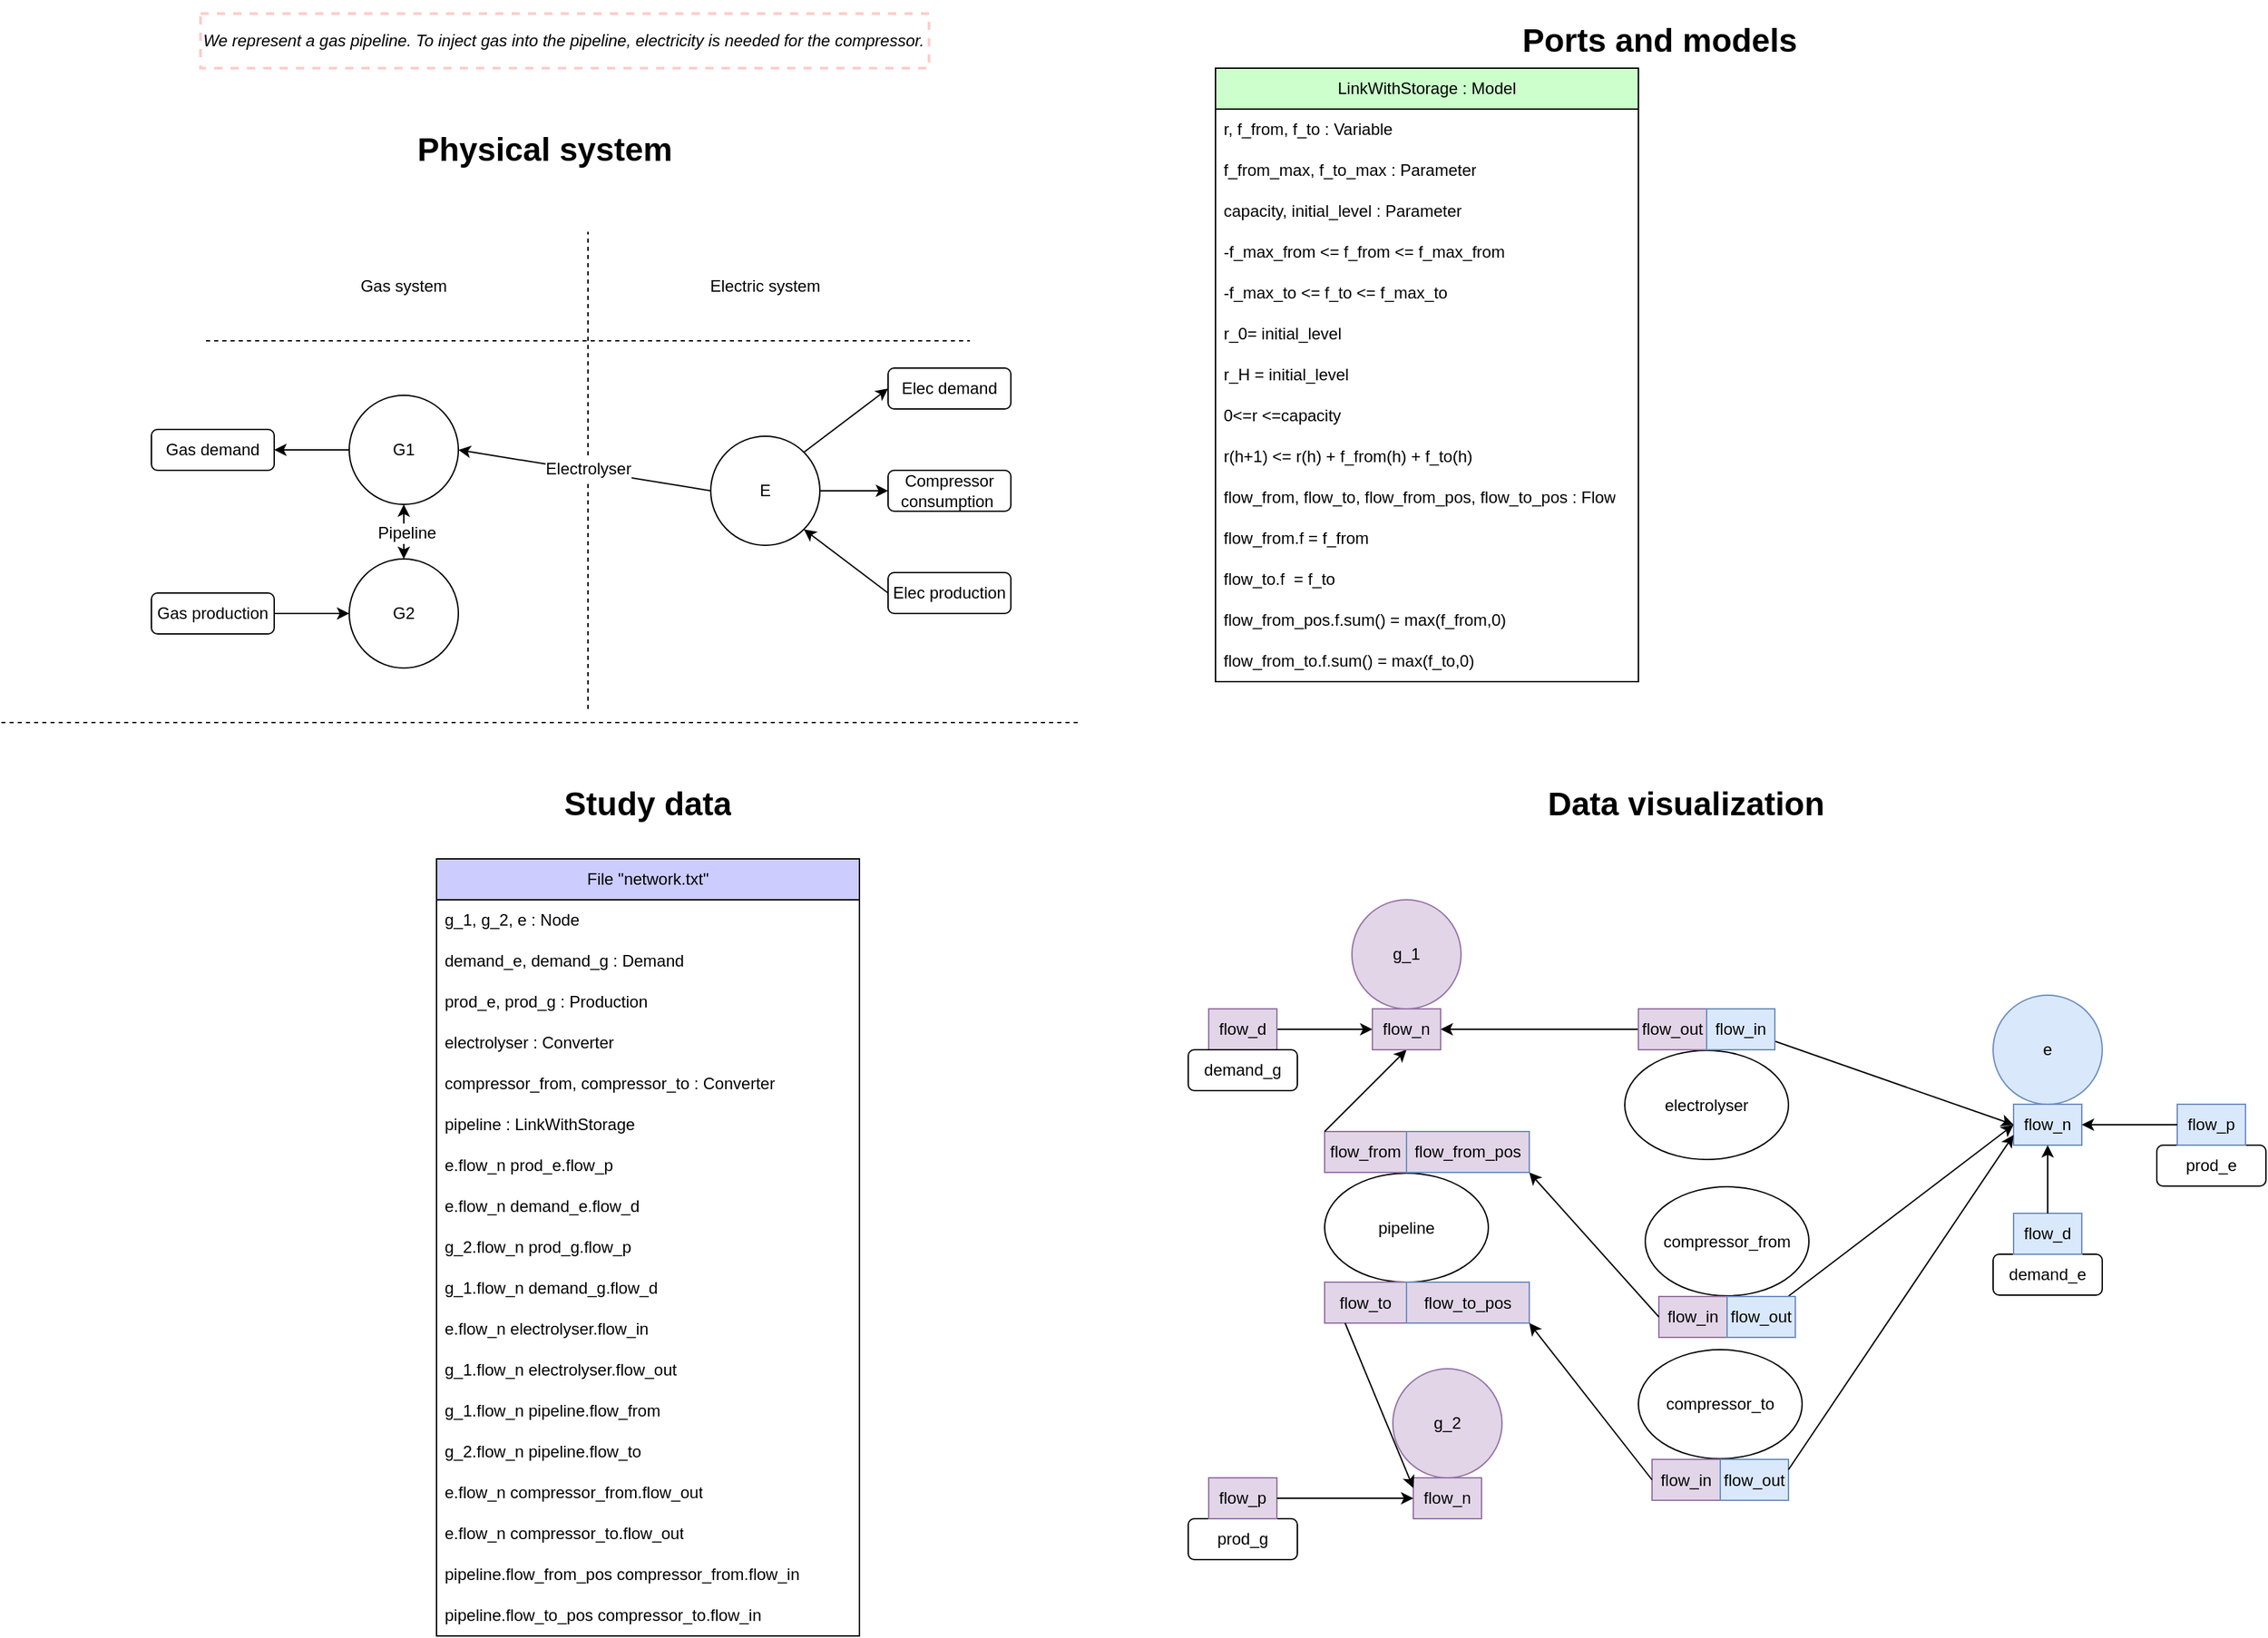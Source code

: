 <mxfile>
    <diagram id="C5RBs43oDa-KdzZeNtuy" name="two_models">
        <mxGraphModel dx="833" dy="1803" grid="1" gridSize="10" guides="1" tooltips="1" connect="1" arrows="1" fold="1" page="1" pageScale="1" pageWidth="827" pageHeight="1169" math="0" shadow="0">
            <root>
                <mxCell id="WIyWlLk6GJQsqaUBKTNV-0"/>
                <mxCell id="WIyWlLk6GJQsqaUBKTNV-1" parent="WIyWlLk6GJQsqaUBKTNV-0"/>
                <mxCell id="hW5n2ouBTmK9XzmkuQqM-54" value="" style="endArrow=none;dashed=1;html=1;rounded=0;" parent="WIyWlLk6GJQsqaUBKTNV-1" edge="1">
                    <mxGeometry width="50" height="50" relative="1" as="geometry">
                        <mxPoint x="440" y="-10" as="sourcePoint"/>
                        <mxPoint x="440" y="-360" as="targetPoint"/>
                    </mxGeometry>
                </mxCell>
                <mxCell id="hW5n2ouBTmK9XzmkuQqM-55" value="" style="endArrow=none;dashed=1;html=1;rounded=0;" parent="WIyWlLk6GJQsqaUBKTNV-1" edge="1">
                    <mxGeometry width="50" height="50" relative="1" as="geometry">
                        <mxPoint x="160" y="-280" as="sourcePoint"/>
                        <mxPoint x="720" y="-280" as="targetPoint"/>
                    </mxGeometry>
                </mxCell>
                <mxCell id="hW5n2ouBTmK9XzmkuQqM-56" value="Gas system" style="text;html=1;strokeColor=none;fillColor=none;align=center;verticalAlign=middle;whiteSpace=wrap;rounded=0;" parent="WIyWlLk6GJQsqaUBKTNV-1" vertex="1">
                    <mxGeometry x="250" y="-340" width="110" height="40" as="geometry"/>
                </mxCell>
                <mxCell id="hW5n2ouBTmK9XzmkuQqM-57" value="Electric system" style="text;html=1;strokeColor=none;fillColor=none;align=center;verticalAlign=middle;whiteSpace=wrap;rounded=0;" parent="WIyWlLk6GJQsqaUBKTNV-1" vertex="1">
                    <mxGeometry x="515" y="-340" width="110" height="40" as="geometry"/>
                </mxCell>
                <mxCell id="hW5n2ouBTmK9XzmkuQqM-58" value="G1" style="ellipse;whiteSpace=wrap;html=1;aspect=fixed;" parent="WIyWlLk6GJQsqaUBKTNV-1" vertex="1">
                    <mxGeometry x="265" y="-240" width="80" height="80" as="geometry"/>
                </mxCell>
                <mxCell id="hW5n2ouBTmK9XzmkuQqM-59" value="E" style="ellipse;whiteSpace=wrap;html=1;aspect=fixed;" parent="WIyWlLk6GJQsqaUBKTNV-1" vertex="1">
                    <mxGeometry x="530" y="-210" width="80" height="80" as="geometry"/>
                </mxCell>
                <mxCell id="hW5n2ouBTmK9XzmkuQqM-60" value="" style="endArrow=classic;html=1;rounded=0;entryX=0;entryY=0.5;entryDx=0;entryDy=0;exitX=1;exitY=0.5;exitDx=0;exitDy=0;" parent="WIyWlLk6GJQsqaUBKTNV-1" source="hW5n2ouBTmK9XzmkuQqM-64" target="171" edge="1">
                    <mxGeometry width="50" height="50" relative="1" as="geometry">
                        <mxPoint x="230" y="-90" as="sourcePoint"/>
                        <mxPoint x="440" y="-90" as="targetPoint"/>
                    </mxGeometry>
                </mxCell>
                <mxCell id="hW5n2ouBTmK9XzmkuQqM-61" value="" style="endArrow=classic;html=1;rounded=0;exitX=0;exitY=0.5;exitDx=0;exitDy=0;entryX=1;entryY=0.5;entryDx=0;entryDy=0;" parent="WIyWlLk6GJQsqaUBKTNV-1" source="hW5n2ouBTmK9XzmkuQqM-58" target="hW5n2ouBTmK9XzmkuQqM-67" edge="1">
                    <mxGeometry width="50" height="50" relative="1" as="geometry">
                        <mxPoint x="240" y="-80" as="sourcePoint"/>
                        <mxPoint x="210" y="-230" as="targetPoint"/>
                    </mxGeometry>
                </mxCell>
                <mxCell id="hW5n2ouBTmK9XzmkuQqM-62" value="" style="endArrow=classic;html=1;rounded=0;exitX=1;exitY=0;exitDx=0;exitDy=0;entryX=0;entryY=0.5;entryDx=0;entryDy=0;" parent="WIyWlLk6GJQsqaUBKTNV-1" source="hW5n2ouBTmK9XzmkuQqM-59" target="hW5n2ouBTmK9XzmkuQqM-66" edge="1">
                    <mxGeometry width="50" height="50" relative="1" as="geometry">
                        <mxPoint x="707" y="-228" as="sourcePoint"/>
                        <mxPoint x="650" y="-240" as="targetPoint"/>
                    </mxGeometry>
                </mxCell>
                <mxCell id="hW5n2ouBTmK9XzmkuQqM-63" value="" style="endArrow=classic;html=1;rounded=0;entryX=1;entryY=1;entryDx=0;entryDy=0;exitX=0;exitY=0.5;exitDx=0;exitDy=0;" parent="WIyWlLk6GJQsqaUBKTNV-1" source="hW5n2ouBTmK9XzmkuQqM-65" target="hW5n2ouBTmK9XzmkuQqM-59" edge="1">
                    <mxGeometry width="50" height="50" relative="1" as="geometry">
                        <mxPoint x="650" y="-90" as="sourcePoint"/>
                        <mxPoint x="600" y="-110" as="targetPoint"/>
                    </mxGeometry>
                </mxCell>
                <mxCell id="hW5n2ouBTmK9XzmkuQqM-64" value="Gas production" style="rounded=1;whiteSpace=wrap;html=1;" parent="WIyWlLk6GJQsqaUBKTNV-1" vertex="1">
                    <mxGeometry x="120" y="-95" width="90" height="30" as="geometry"/>
                </mxCell>
                <mxCell id="hW5n2ouBTmK9XzmkuQqM-65" value="Elec production" style="rounded=1;whiteSpace=wrap;html=1;" parent="WIyWlLk6GJQsqaUBKTNV-1" vertex="1">
                    <mxGeometry x="660" y="-110" width="90" height="30" as="geometry"/>
                </mxCell>
                <mxCell id="hW5n2ouBTmK9XzmkuQqM-66" value="Elec demand" style="rounded=1;whiteSpace=wrap;html=1;" parent="WIyWlLk6GJQsqaUBKTNV-1" vertex="1">
                    <mxGeometry x="660" y="-260" width="90" height="30" as="geometry"/>
                </mxCell>
                <mxCell id="hW5n2ouBTmK9XzmkuQqM-67" value="Gas demand" style="rounded=1;whiteSpace=wrap;html=1;" parent="WIyWlLk6GJQsqaUBKTNV-1" vertex="1">
                    <mxGeometry x="120" y="-215" width="90" height="30" as="geometry"/>
                </mxCell>
                <mxCell id="hW5n2ouBTmK9XzmkuQqM-78" value="" style="endArrow=none;dashed=1;html=1;rounded=0;" parent="WIyWlLk6GJQsqaUBKTNV-1" edge="1">
                    <mxGeometry width="50" height="50" relative="1" as="geometry">
                        <mxPoint x="10" as="sourcePoint"/>
                        <mxPoint x="800" as="targetPoint"/>
                    </mxGeometry>
                </mxCell>
                <mxCell id="hW5n2ouBTmK9XzmkuQqM-81" value="&lt;h1&gt;Physical system&lt;br&gt;&lt;/h1&gt;" style="text;html=1;strokeColor=none;fillColor=none;spacing=5;spacingTop=-20;whiteSpace=wrap;overflow=hidden;rounded=0;" parent="WIyWlLk6GJQsqaUBKTNV-1" vertex="1">
                    <mxGeometry x="310" y="-440" width="250" height="40" as="geometry"/>
                </mxCell>
                <mxCell id="0" value="" style="group" parent="WIyWlLk6GJQsqaUBKTNV-1" vertex="1" connectable="0">
                    <mxGeometry x="890" y="-520" width="690" height="460" as="geometry"/>
                </mxCell>
                <mxCell id="hW5n2ouBTmK9XzmkuQqM-79" value="&lt;h1&gt;Ports and models&lt;br&gt;&lt;/h1&gt;" style="text;html=1;strokeColor=none;fillColor=none;spacing=5;spacingTop=-20;whiteSpace=wrap;overflow=hidden;rounded=0;" parent="0" vertex="1">
                    <mxGeometry x="230" width="250" height="40" as="geometry"/>
                </mxCell>
                <mxCell id="175" value="LinkWithStorage : Model" style="swimlane;fontStyle=0;childLayout=stackLayout;horizontal=1;startSize=30;horizontalStack=0;resizeParent=1;resizeParentMax=0;resizeLast=0;collapsible=1;marginBottom=0;whiteSpace=wrap;html=1;fillColor=#CCFFCC;fontColor=#000000;" vertex="1" parent="0">
                    <mxGeometry x="10" y="40" width="310" height="450" as="geometry"/>
                </mxCell>
                <mxCell id="176" value="r, f_from, f_to : Variable" style="text;strokeColor=none;fillColor=none;align=left;verticalAlign=middle;spacingLeft=4;spacingRight=4;overflow=hidden;points=[[0,0.5],[1,0.5]];portConstraint=eastwest;rotatable=0;whiteSpace=wrap;html=1;" vertex="1" parent="175">
                    <mxGeometry y="30" width="310" height="30" as="geometry"/>
                </mxCell>
                <mxCell id="177" value="f_from_max, f_to_max : Parameter" style="text;strokeColor=none;fillColor=none;align=left;verticalAlign=middle;spacingLeft=4;spacingRight=4;overflow=hidden;points=[[0,0.5],[1,0.5]];portConstraint=eastwest;rotatable=0;whiteSpace=wrap;html=1;" vertex="1" parent="175">
                    <mxGeometry y="60" width="310" height="30" as="geometry"/>
                </mxCell>
                <mxCell id="178" value="capacity, initial_level : Parameter" style="text;strokeColor=none;fillColor=none;align=left;verticalAlign=middle;spacingLeft=4;spacingRight=4;overflow=hidden;points=[[0,0.5],[1,0.5]];portConstraint=eastwest;rotatable=0;whiteSpace=wrap;html=1;" vertex="1" parent="175">
                    <mxGeometry y="90" width="310" height="30" as="geometry"/>
                </mxCell>
                <mxCell id="179" value="-f_max_from &amp;lt;= f_from &amp;lt;= f_max_from" style="text;strokeColor=none;fillColor=none;align=left;verticalAlign=middle;spacingLeft=4;spacingRight=4;overflow=hidden;points=[[0,0.5],[1,0.5]];portConstraint=eastwest;rotatable=0;whiteSpace=wrap;html=1;" vertex="1" parent="175">
                    <mxGeometry y="120" width="310" height="30" as="geometry"/>
                </mxCell>
                <mxCell id="180" value="-f_max_to &amp;lt;= f_to &amp;lt;= f_max_to" style="text;strokeColor=none;fillColor=none;align=left;verticalAlign=middle;spacingLeft=4;spacingRight=4;overflow=hidden;points=[[0,0.5],[1,0.5]];portConstraint=eastwest;rotatable=0;whiteSpace=wrap;html=1;" vertex="1" parent="175">
                    <mxGeometry y="150" width="310" height="30" as="geometry"/>
                </mxCell>
                <mxCell id="181" value="r_0= initial_level" style="text;strokeColor=none;fillColor=none;align=left;verticalAlign=middle;spacingLeft=4;spacingRight=4;overflow=hidden;points=[[0,0.5],[1,0.5]];portConstraint=eastwest;rotatable=0;whiteSpace=wrap;html=1;" vertex="1" parent="175">
                    <mxGeometry y="180" width="310" height="30" as="geometry"/>
                </mxCell>
                <mxCell id="182" value="r_H = initial_level" style="text;strokeColor=none;fillColor=none;align=left;verticalAlign=middle;spacingLeft=4;spacingRight=4;overflow=hidden;points=[[0,0.5],[1,0.5]];portConstraint=eastwest;rotatable=0;whiteSpace=wrap;html=1;" vertex="1" parent="175">
                    <mxGeometry y="210" width="310" height="30" as="geometry"/>
                </mxCell>
                <mxCell id="183" value="0&amp;lt;=r &amp;lt;=capacity" style="text;strokeColor=none;fillColor=none;align=left;verticalAlign=middle;spacingLeft=4;spacingRight=4;overflow=hidden;points=[[0,0.5],[1,0.5]];portConstraint=eastwest;rotatable=0;whiteSpace=wrap;html=1;" vertex="1" parent="175">
                    <mxGeometry y="240" width="310" height="30" as="geometry"/>
                </mxCell>
                <mxCell id="184" value="r(h+1) &amp;lt;= r(h) + f_from(h) + f_to(h)" style="text;strokeColor=none;fillColor=none;align=left;verticalAlign=middle;spacingLeft=4;spacingRight=4;overflow=hidden;points=[[0,0.5],[1,0.5]];portConstraint=eastwest;rotatable=0;whiteSpace=wrap;html=1;" vertex="1" parent="175">
                    <mxGeometry y="270" width="310" height="30" as="geometry"/>
                </mxCell>
                <mxCell id="185" value="flow_from, flow_to, flow_from_pos, flow_to_pos : Flow" style="text;strokeColor=none;fillColor=none;align=left;verticalAlign=middle;spacingLeft=4;spacingRight=4;overflow=hidden;points=[[0,0.5],[1,0.5]];portConstraint=eastwest;rotatable=0;whiteSpace=wrap;html=1;" vertex="1" parent="175">
                    <mxGeometry y="300" width="310" height="30" as="geometry"/>
                </mxCell>
                <mxCell id="186" value="flow_from.f = f_from" style="text;strokeColor=none;fillColor=none;align=left;verticalAlign=middle;spacingLeft=4;spacingRight=4;overflow=hidden;points=[[0,0.5],[1,0.5]];portConstraint=eastwest;rotatable=0;whiteSpace=wrap;html=1;" vertex="1" parent="175">
                    <mxGeometry y="330" width="310" height="30" as="geometry"/>
                </mxCell>
                <mxCell id="187" value="flow_to.f&amp;nbsp; = f_to" style="text;strokeColor=none;fillColor=none;align=left;verticalAlign=middle;spacingLeft=4;spacingRight=4;overflow=hidden;points=[[0,0.5],[1,0.5]];portConstraint=eastwest;rotatable=0;whiteSpace=wrap;html=1;" vertex="1" parent="175">
                    <mxGeometry y="360" width="310" height="30" as="geometry"/>
                </mxCell>
                <mxCell id="188" value="flow_from_pos.f.sum() = max(f_from,0)" style="text;strokeColor=none;fillColor=none;align=left;verticalAlign=middle;spacingLeft=4;spacingRight=4;overflow=hidden;points=[[0,0.5],[1,0.5]];portConstraint=eastwest;rotatable=0;whiteSpace=wrap;html=1;" vertex="1" parent="175">
                    <mxGeometry y="390" width="310" height="30" as="geometry"/>
                </mxCell>
                <mxCell id="189" value="flow_from_to.f.sum() = max(f_to,0)" style="text;strokeColor=none;fillColor=none;align=left;verticalAlign=middle;spacingLeft=4;spacingRight=4;overflow=hidden;points=[[0,0.5],[1,0.5]];portConstraint=eastwest;rotatable=0;whiteSpace=wrap;html=1;" vertex="1" parent="175">
                    <mxGeometry y="420" width="310" height="30" as="geometry"/>
                </mxCell>
                <mxCell id="1" value="" style="group" parent="WIyWlLk6GJQsqaUBKTNV-1" vertex="1" connectable="0">
                    <mxGeometry x="109" y="40" width="680" height="320" as="geometry"/>
                </mxCell>
                <mxCell id="hW5n2ouBTmK9XzmkuQqM-36" value="File &quot;network.txt&quot;" style="swimlane;fontStyle=0;childLayout=stackLayout;horizontal=1;startSize=30;horizontalStack=0;resizeParent=1;resizeParentMax=0;resizeLast=0;collapsible=1;marginBottom=0;whiteSpace=wrap;html=1;fillColor=#CCCCFF;" parent="1" vertex="1">
                    <mxGeometry x="220" y="60" width="310" height="570" as="geometry"/>
                </mxCell>
                <mxCell id="hW5n2ouBTmK9XzmkuQqM-39" value="g_1, g_2, e : Node" style="text;strokeColor=none;fillColor=none;align=left;verticalAlign=middle;spacingLeft=4;spacingRight=4;overflow=hidden;points=[[0,0.5],[1,0.5]];portConstraint=eastwest;rotatable=0;whiteSpace=wrap;html=1;" parent="hW5n2ouBTmK9XzmkuQqM-36" vertex="1">
                    <mxGeometry y="30" width="310" height="30" as="geometry"/>
                </mxCell>
                <mxCell id="hW5n2ouBTmK9XzmkuQqM-44" value="demand_e, demand_g : Demand" style="text;strokeColor=none;fillColor=none;align=left;verticalAlign=middle;spacingLeft=4;spacingRight=4;overflow=hidden;points=[[0,0.5],[1,0.5]];portConstraint=eastwest;rotatable=0;whiteSpace=wrap;html=1;" parent="hW5n2ouBTmK9XzmkuQqM-36" vertex="1">
                    <mxGeometry y="60" width="310" height="30" as="geometry"/>
                </mxCell>
                <mxCell id="hW5n2ouBTmK9XzmkuQqM-41" value="prod_e, prod_g : Production" style="text;strokeColor=none;fillColor=none;align=left;verticalAlign=middle;spacingLeft=4;spacingRight=4;overflow=hidden;points=[[0,0.5],[1,0.5]];portConstraint=eastwest;rotatable=0;whiteSpace=wrap;html=1;" parent="hW5n2ouBTmK9XzmkuQqM-36" vertex="1">
                    <mxGeometry y="90" width="310" height="30" as="geometry"/>
                </mxCell>
                <mxCell id="hW5n2ouBTmK9XzmkuQqM-37" value="electrolyser : Converter" style="text;strokeColor=none;fillColor=none;align=left;verticalAlign=middle;spacingLeft=4;spacingRight=4;overflow=hidden;points=[[0,0.5],[1,0.5]];portConstraint=eastwest;rotatable=0;whiteSpace=wrap;html=1;" parent="hW5n2ouBTmK9XzmkuQqM-36" vertex="1">
                    <mxGeometry y="120" width="310" height="30" as="geometry"/>
                </mxCell>
                <mxCell id="167" value="compressor_from, compressor_to : Converter" style="text;strokeColor=none;fillColor=none;align=left;verticalAlign=middle;spacingLeft=4;spacingRight=4;overflow=hidden;points=[[0,0.5],[1,0.5]];portConstraint=eastwest;rotatable=0;whiteSpace=wrap;html=1;" parent="hW5n2ouBTmK9XzmkuQqM-36" vertex="1">
                    <mxGeometry y="150" width="310" height="30" as="geometry"/>
                </mxCell>
                <mxCell id="168" value="pipeline : LinkWithStorage" style="text;strokeColor=none;fillColor=none;align=left;verticalAlign=middle;spacingLeft=4;spacingRight=4;overflow=hidden;points=[[0,0.5],[1,0.5]];portConstraint=eastwest;rotatable=0;whiteSpace=wrap;html=1;" parent="hW5n2ouBTmK9XzmkuQqM-36" vertex="1">
                    <mxGeometry y="180" width="310" height="30" as="geometry"/>
                </mxCell>
                <mxCell id="hW5n2ouBTmK9XzmkuQqM-47" value="e.flow_n prod_e.flow_p" style="text;strokeColor=none;fillColor=none;align=left;verticalAlign=middle;spacingLeft=4;spacingRight=4;overflow=hidden;points=[[0,0.5],[1,0.5]];portConstraint=eastwest;rotatable=0;whiteSpace=wrap;html=1;" parent="hW5n2ouBTmK9XzmkuQqM-36" vertex="1">
                    <mxGeometry y="210" width="310" height="30" as="geometry"/>
                </mxCell>
                <mxCell id="hW5n2ouBTmK9XzmkuQqM-48" value="e.flow_n demand_e.flow_d" style="text;strokeColor=none;fillColor=none;align=left;verticalAlign=middle;spacingLeft=4;spacingRight=4;overflow=hidden;points=[[0,0.5],[1,0.5]];portConstraint=eastwest;rotatable=0;whiteSpace=wrap;html=1;" parent="hW5n2ouBTmK9XzmkuQqM-36" vertex="1">
                    <mxGeometry y="240" width="310" height="30" as="geometry"/>
                </mxCell>
                <mxCell id="hW5n2ouBTmK9XzmkuQqM-49" value="g_2.flow_n prod_g.flow_p" style="text;strokeColor=none;fillColor=none;align=left;verticalAlign=middle;spacingLeft=4;spacingRight=4;overflow=hidden;points=[[0,0.5],[1,0.5]];portConstraint=eastwest;rotatable=0;whiteSpace=wrap;html=1;" parent="hW5n2ouBTmK9XzmkuQqM-36" vertex="1">
                    <mxGeometry y="270" width="310" height="30" as="geometry"/>
                </mxCell>
                <mxCell id="hW5n2ouBTmK9XzmkuQqM-50" value="g_1.flow_n demand_g.flow_d" style="text;strokeColor=none;fillColor=none;align=left;verticalAlign=middle;spacingLeft=4;spacingRight=4;overflow=hidden;points=[[0,0.5],[1,0.5]];portConstraint=eastwest;rotatable=0;whiteSpace=wrap;html=1;" parent="hW5n2ouBTmK9XzmkuQqM-36" vertex="1">
                    <mxGeometry y="300" width="310" height="30" as="geometry"/>
                </mxCell>
                <mxCell id="hW5n2ouBTmK9XzmkuQqM-51" value="e.flow_n electrolyser.flow_in" style="text;strokeColor=none;fillColor=none;align=left;verticalAlign=middle;spacingLeft=4;spacingRight=4;overflow=hidden;points=[[0,0.5],[1,0.5]];portConstraint=eastwest;rotatable=0;whiteSpace=wrap;html=1;" parent="hW5n2ouBTmK9XzmkuQqM-36" vertex="1">
                    <mxGeometry y="330" width="310" height="30" as="geometry"/>
                </mxCell>
                <mxCell id="hW5n2ouBTmK9XzmkuQqM-46" value="g_1.flow_n electrolyser.flow_out" style="text;strokeColor=none;fillColor=none;align=left;verticalAlign=middle;spacingLeft=4;spacingRight=4;overflow=hidden;points=[[0,0.5],[1,0.5]];portConstraint=eastwest;rotatable=0;whiteSpace=wrap;html=1;" parent="hW5n2ouBTmK9XzmkuQqM-36" vertex="1">
                    <mxGeometry y="360" width="310" height="30" as="geometry"/>
                </mxCell>
                <mxCell id="hW5n2ouBTmK9XzmkuQqM-53" value="g_1.flow_n pipeline.flow_from" style="text;strokeColor=none;fillColor=none;align=left;verticalAlign=middle;spacingLeft=4;spacingRight=4;overflow=hidden;points=[[0,0.5],[1,0.5]];portConstraint=eastwest;rotatable=0;whiteSpace=wrap;html=1;" parent="hW5n2ouBTmK9XzmkuQqM-36" vertex="1">
                    <mxGeometry y="390" width="310" height="30" as="geometry"/>
                </mxCell>
                <mxCell id="229" value="g_2.flow_n pipeline.flow_to" style="text;strokeColor=none;fillColor=none;align=left;verticalAlign=middle;spacingLeft=4;spacingRight=4;overflow=hidden;points=[[0,0.5],[1,0.5]];portConstraint=eastwest;rotatable=0;whiteSpace=wrap;html=1;" vertex="1" parent="hW5n2ouBTmK9XzmkuQqM-36">
                    <mxGeometry y="420" width="310" height="30" as="geometry"/>
                </mxCell>
                <mxCell id="169" value="e.flow_n compressor_from.flow_out" style="text;strokeColor=none;fillColor=none;align=left;verticalAlign=middle;spacingLeft=4;spacingRight=4;overflow=hidden;points=[[0,0.5],[1,0.5]];portConstraint=eastwest;rotatable=0;whiteSpace=wrap;html=1;" parent="hW5n2ouBTmK9XzmkuQqM-36" vertex="1">
                    <mxGeometry y="450" width="310" height="30" as="geometry"/>
                </mxCell>
                <mxCell id="231" value="e.flow_n compressor_to.flow_out" style="text;strokeColor=none;fillColor=none;align=left;verticalAlign=middle;spacingLeft=4;spacingRight=4;overflow=hidden;points=[[0,0.5],[1,0.5]];portConstraint=eastwest;rotatable=0;whiteSpace=wrap;html=1;" vertex="1" parent="hW5n2ouBTmK9XzmkuQqM-36">
                    <mxGeometry y="480" width="310" height="30" as="geometry"/>
                </mxCell>
                <mxCell id="170" value="pipeline.flow_from_pos compressor_from.flow_in" style="text;strokeColor=none;fillColor=none;align=left;verticalAlign=middle;spacingLeft=4;spacingRight=4;overflow=hidden;points=[[0,0.5],[1,0.5]];portConstraint=eastwest;rotatable=0;whiteSpace=wrap;html=1;" parent="hW5n2ouBTmK9XzmkuQqM-36" vertex="1">
                    <mxGeometry y="510" width="310" height="30" as="geometry"/>
                </mxCell>
                <mxCell id="230" value="pipeline.flow_to_pos compressor_to.flow_in" style="text;strokeColor=none;fillColor=none;align=left;verticalAlign=middle;spacingLeft=4;spacingRight=4;overflow=hidden;points=[[0,0.5],[1,0.5]];portConstraint=eastwest;rotatable=0;whiteSpace=wrap;html=1;" vertex="1" parent="hW5n2ouBTmK9XzmkuQqM-36">
                    <mxGeometry y="540" width="310" height="30" as="geometry"/>
                </mxCell>
                <mxCell id="hW5n2ouBTmK9XzmkuQqM-80" value="&lt;h1&gt;Study data&lt;br&gt;&lt;/h1&gt;" style="text;html=1;strokeColor=none;fillColor=none;spacing=5;spacingTop=-20;whiteSpace=wrap;overflow=hidden;rounded=0;align=center;" parent="1" vertex="1">
                    <mxGeometry x="250" width="250" height="40" as="geometry"/>
                </mxCell>
                <mxCell id="11" value="&lt;font style=&quot;&quot;&gt;&lt;b style=&quot;&quot;&gt;&lt;font style=&quot;font-size: 24px;&quot;&gt;Data visualization&lt;/font&gt;&lt;br&gt;&lt;/b&gt;&lt;/font&gt;" style="text;html=1;strokeColor=none;fillColor=none;align=center;verticalAlign=middle;whiteSpace=wrap;rounded=0;" parent="WIyWlLk6GJQsqaUBKTNV-1" vertex="1">
                    <mxGeometry x="1030" width="430" height="120" as="geometry"/>
                </mxCell>
                <mxCell id="49" value="" style="group" parent="WIyWlLk6GJQsqaUBKTNV-1" vertex="1" connectable="0">
                    <mxGeometry x="880" y="170" width="790" height="400.5" as="geometry"/>
                </mxCell>
                <mxCell id="8" value="" style="group" parent="49" vertex="1" connectable="0">
                    <mxGeometry x="590" y="30" width="80" height="110" as="geometry"/>
                </mxCell>
                <mxCell id="9" value="e" style="ellipse;whiteSpace=wrap;html=1;aspect=fixed;fillColor=#dae8fc;strokeColor=#6c8ebf;fontColor=#000000;" parent="8" vertex="1">
                    <mxGeometry width="80" height="80" as="geometry"/>
                </mxCell>
                <mxCell id="10" value="flow_n" style="rounded=0;whiteSpace=wrap;html=1;fillColor=#dae8fc;strokeColor=#6c8ebf;fontColor=#000000;" parent="8" vertex="1">
                    <mxGeometry x="15" y="80" width="50" height="30" as="geometry"/>
                </mxCell>
                <mxCell id="33" value="" style="group" parent="49" vertex="1" connectable="0">
                    <mxGeometry x="710" y="110" width="80" height="60" as="geometry"/>
                </mxCell>
                <mxCell id="30" value="prod_e" style="rounded=1;whiteSpace=wrap;html=1;container=0;" parent="33" vertex="1">
                    <mxGeometry y="30" width="80" height="30" as="geometry"/>
                </mxCell>
                <mxCell id="31" value="&lt;font color=&quot;#000000&quot;&gt;flow_p&lt;/font&gt;" style="rounded=0;whiteSpace=wrap;html=1;fillColor=#dae8fc;strokeColor=#6c8ebf;container=0;" parent="33" vertex="1">
                    <mxGeometry x="15" width="50" height="30" as="geometry"/>
                </mxCell>
                <mxCell id="34" value="" style="group" parent="49" vertex="1" connectable="0">
                    <mxGeometry x="590" y="190" width="80" height="60" as="geometry"/>
                </mxCell>
                <mxCell id="35" value="demand_e" style="rounded=1;whiteSpace=wrap;html=1;container=0;" parent="34" vertex="1">
                    <mxGeometry y="30" width="80" height="30" as="geometry"/>
                </mxCell>
                <mxCell id="36" value="flow_d" style="rounded=0;whiteSpace=wrap;html=1;fillColor=#dae8fc;strokeColor=#6c8ebf;container=0;fontColor=#000000;" parent="34" vertex="1">
                    <mxGeometry x="15" width="50" height="30" as="geometry"/>
                </mxCell>
                <mxCell id="120" style="edgeStyle=none;html=1;entryX=0;entryY=0.5;entryDx=0;entryDy=0;" parent="49" source="39" target="4" edge="1">
                    <mxGeometry relative="1" as="geometry"/>
                </mxCell>
                <mxCell id="122" style="edgeStyle=none;html=1;entryX=1;entryY=0.5;entryDx=0;entryDy=0;" parent="49" source="20" target="4" edge="1">
                    <mxGeometry relative="1" as="geometry"/>
                </mxCell>
                <mxCell id="123" style="edgeStyle=none;html=1;entryX=0;entryY=0.5;entryDx=0;entryDy=0;" parent="49" source="21" target="10" edge="1">
                    <mxGeometry relative="1" as="geometry"/>
                </mxCell>
                <mxCell id="124" style="edgeStyle=none;html=1;entryX=0;entryY=0.5;entryDx=0;entryDy=0;" parent="49" source="16" target="10" edge="1">
                    <mxGeometry relative="1" as="geometry"/>
                </mxCell>
                <mxCell id="127" style="edgeStyle=none;html=1;entryX=1;entryY=0.5;entryDx=0;entryDy=0;" parent="49" source="31" target="10" edge="1">
                    <mxGeometry relative="1" as="geometry"/>
                </mxCell>
                <mxCell id="128" style="edgeStyle=none;html=1;" parent="49" source="36" target="10" edge="1">
                    <mxGeometry relative="1" as="geometry"/>
                </mxCell>
                <mxCell id="39" value="flow_d" style="rounded=0;whiteSpace=wrap;html=1;fillColor=#e1d5e7;strokeColor=#9673a6;container=0;fontColor=#000000;" parent="49" vertex="1">
                    <mxGeometry x="15" y="40" width="50" height="30" as="geometry"/>
                </mxCell>
                <mxCell id="38" value="demand_g" style="rounded=1;whiteSpace=wrap;html=1;container=0;" parent="49" vertex="1">
                    <mxGeometry y="70" width="80" height="30" as="geometry"/>
                </mxCell>
                <mxCell id="40" value="" style="group" parent="49" vertex="1" connectable="0">
                    <mxGeometry y="384" width="80" height="60" as="geometry"/>
                </mxCell>
                <mxCell id="41" value="prod_g" style="rounded=1;whiteSpace=wrap;html=1;container=0;" parent="40" vertex="1">
                    <mxGeometry y="30" width="80" height="30" as="geometry"/>
                </mxCell>
                <mxCell id="42" value="flow_p" style="rounded=0;whiteSpace=wrap;html=1;fillColor=#e1d5e7;strokeColor=#9673a6;container=0;fontColor=#000000;" parent="40" vertex="1">
                    <mxGeometry x="15" width="50" height="30" as="geometry"/>
                </mxCell>
                <mxCell id="196" value="" style="group" vertex="1" connectable="0" parent="49">
                    <mxGeometry x="100" y="130" width="150" height="140.5" as="geometry"/>
                </mxCell>
                <mxCell id="197" value="pipeline" style="ellipse;whiteSpace=wrap;html=1;" vertex="1" parent="196">
                    <mxGeometry y="30.5" width="120" height="80" as="geometry"/>
                </mxCell>
                <mxCell id="198" value="" style="group;fillColor=#f8cecc;strokeColor=#b85450;" vertex="1" connectable="0" parent="196">
                    <mxGeometry x="10" width="140" height="30" as="geometry"/>
                </mxCell>
                <mxCell id="199" value="&lt;font color=&quot;#000000&quot;&gt;flow_from&lt;/font&gt;" style="rounded=0;whiteSpace=wrap;html=1;fillColor=#e1d5e7;strokeColor=#9673a6;" vertex="1" parent="198">
                    <mxGeometry x="-10" width="60" height="30" as="geometry"/>
                </mxCell>
                <mxCell id="200" value="flow_from_pos" style="rounded=0;whiteSpace=wrap;html=1;fillColor=#e1d5e7;strokeColor=#6c8ebf;fontColor=#000000;" vertex="1" parent="198">
                    <mxGeometry x="50" width="90" height="30" as="geometry"/>
                </mxCell>
                <mxCell id="203" value="" style="group;fillColor=#f8cecc;strokeColor=#b85450;" vertex="1" connectable="0" parent="196">
                    <mxGeometry x="10" y="110.5" width="140" height="30" as="geometry"/>
                </mxCell>
                <mxCell id="204" value="&lt;font color=&quot;#000000&quot;&gt;flow_to&lt;/font&gt;" style="rounded=0;whiteSpace=wrap;html=1;fillColor=#e1d5e7;strokeColor=#9673a6;" vertex="1" parent="203">
                    <mxGeometry x="-10" width="60" height="30" as="geometry"/>
                </mxCell>
                <mxCell id="205" value="flow_to_pos" style="rounded=0;whiteSpace=wrap;html=1;fillColor=#e1d5e7;strokeColor=#6c8ebf;fontColor=#000000;" vertex="1" parent="203">
                    <mxGeometry x="50" width="90" height="30" as="geometry"/>
                </mxCell>
                <mxCell id="201" style="edgeStyle=none;html=1;entryX=0;entryY=0;entryDx=0;entryDy=0;startArrow=classic;startFill=1;endArrow=none;endFill=0;exitX=0.5;exitY=1;exitDx=0;exitDy=0;" edge="1" parent="49" source="4" target="199">
                    <mxGeometry relative="1" as="geometry">
                        <mxPoint x="100" y="190" as="sourcePoint"/>
                        <mxPoint x="120" as="targetPoint"/>
                    </mxGeometry>
                </mxCell>
                <mxCell id="17" value="" style="group" parent="49" vertex="1" connectable="0">
                    <mxGeometry x="320" y="40" width="120" height="110.5" as="geometry"/>
                </mxCell>
                <mxCell id="18" value="electrolyser" style="ellipse;whiteSpace=wrap;html=1;" parent="17" vertex="1">
                    <mxGeometry y="30.5" width="120" height="80" as="geometry"/>
                </mxCell>
                <mxCell id="19" value="" style="group;fillColor=#f8cecc;strokeColor=#b85450;fontColor=#000000;" parent="17" vertex="1" connectable="0">
                    <mxGeometry x="10" width="100" height="30" as="geometry"/>
                </mxCell>
                <mxCell id="20" value="flow_out" style="rounded=0;whiteSpace=wrap;html=1;fillColor=#e1d5e7;strokeColor=#9673a6;fontColor=#000000;" parent="19" vertex="1">
                    <mxGeometry width="50" height="30" as="geometry"/>
                </mxCell>
                <mxCell id="21" value="flow_in" style="rounded=0;whiteSpace=wrap;html=1;fillColor=#dae8fc;strokeColor=#6c8ebf;fontColor=#000000;" parent="19" vertex="1">
                    <mxGeometry x="50" width="50" height="30" as="geometry"/>
                </mxCell>
                <mxCell id="22" value="" style="group" parent="49" vertex="1" connectable="0">
                    <mxGeometry x="335" y="170.5" width="120" height="110.5" as="geometry"/>
                </mxCell>
                <UserObject label="compressor_from" link="data:page/id,C5RBs43oDa-KdzZeNtuy" id="13">
                    <mxCell style="ellipse;whiteSpace=wrap;html=1;container=0;" parent="22" vertex="1">
                        <mxGeometry width="120" height="80" as="geometry"/>
                    </mxCell>
                </UserObject>
                <mxCell id="14" value="" style="group;fillColor=#f8cecc;strokeColor=#b85450;container=0;" parent="22" vertex="1" connectable="0">
                    <mxGeometry x="10" y="80.5" width="100" height="30" as="geometry"/>
                </mxCell>
                <mxCell id="15" value="flow_in" style="rounded=0;whiteSpace=wrap;html=1;fillColor=#e1d5e7;strokeColor=#9673a6;container=0;fontColor=#000000;" parent="22" vertex="1">
                    <mxGeometry x="10" y="80.5" width="50" height="30" as="geometry"/>
                </mxCell>
                <mxCell id="16" value="flow_out" style="rounded=0;whiteSpace=wrap;html=1;fillColor=#dae8fc;strokeColor=#6c8ebf;container=0;fontColor=#000000;" parent="22" vertex="1">
                    <mxGeometry x="60" y="80.5" width="50" height="30" as="geometry"/>
                </mxCell>
                <mxCell id="2" value="" style="group" parent="49" vertex="1" connectable="0">
                    <mxGeometry x="120" y="-40" width="80" height="110" as="geometry"/>
                </mxCell>
                <mxCell id="3" value="&lt;font color=&quot;#000000&quot;&gt;g_1&lt;/font&gt;" style="ellipse;whiteSpace=wrap;html=1;aspect=fixed;fillColor=#e1d5e7;strokeColor=#9673a6;" parent="2" vertex="1">
                    <mxGeometry width="80" height="80" as="geometry"/>
                </mxCell>
                <mxCell id="4" value="&lt;font color=&quot;#000000&quot;&gt;flow_n&lt;/font&gt;" style="rounded=0;whiteSpace=wrap;html=1;fillColor=#e1d5e7;strokeColor=#9673a6;" parent="2" vertex="1">
                    <mxGeometry x="15" y="80" width="50" height="30" as="geometry"/>
                </mxCell>
                <mxCell id="206" style="edgeStyle=none;html=1;entryX=1;entryY=1;entryDx=0;entryDy=0;exitX=0;exitY=0.5;exitDx=0;exitDy=0;" edge="1" parent="49" source="15" target="200">
                    <mxGeometry relative="1" as="geometry">
                        <mxPoint x="440" y="73.75" as="sourcePoint"/>
                        <mxPoint x="615" y="135" as="targetPoint"/>
                    </mxGeometry>
                </mxCell>
                <mxCell id="207" value="" style="group" vertex="1" connectable="0" parent="49">
                    <mxGeometry x="330" y="290" width="120" height="110.5" as="geometry"/>
                </mxCell>
                <UserObject label="compressor_to" id="208">
                    <mxCell style="ellipse;whiteSpace=wrap;html=1;container=0;" vertex="1" parent="207">
                        <mxGeometry width="120" height="80" as="geometry"/>
                    </mxCell>
                </UserObject>
                <mxCell id="209" value="" style="group;fillColor=#f8cecc;strokeColor=#b85450;container=0;" vertex="1" connectable="0" parent="207">
                    <mxGeometry x="10" y="80.5" width="100" height="30" as="geometry"/>
                </mxCell>
                <mxCell id="210" value="flow_in" style="rounded=0;whiteSpace=wrap;html=1;fillColor=#e1d5e7;strokeColor=#9673a6;container=0;fontColor=#000000;" vertex="1" parent="207">
                    <mxGeometry x="10" y="80.5" width="50" height="30" as="geometry"/>
                </mxCell>
                <mxCell id="211" value="flow_out" style="rounded=0;whiteSpace=wrap;html=1;fillColor=#dae8fc;strokeColor=#6c8ebf;container=0;fontColor=#000000;" vertex="1" parent="207">
                    <mxGeometry x="60" y="80.5" width="50" height="30" as="geometry"/>
                </mxCell>
                <mxCell id="212" style="edgeStyle=none;html=1;entryX=1;entryY=1;entryDx=0;entryDy=0;exitX=0;exitY=0.5;exitDx=0;exitDy=0;" edge="1" parent="49" source="210" target="205">
                    <mxGeometry relative="1" as="geometry">
                        <mxPoint x="355" y="276" as="sourcePoint"/>
                        <mxPoint x="260" y="170" as="targetPoint"/>
                    </mxGeometry>
                </mxCell>
                <mxCell id="213" style="edgeStyle=none;html=1;entryX=0;entryY=0.75;entryDx=0;entryDy=0;exitX=1;exitY=0.25;exitDx=0;exitDy=0;" edge="1" parent="49" source="211" target="10">
                    <mxGeometry relative="1" as="geometry">
                        <mxPoint x="350" y="395.5" as="sourcePoint"/>
                        <mxPoint x="260" y="280.5" as="targetPoint"/>
                    </mxGeometry>
                </mxCell>
                <mxCell id="129" value="&lt;i&gt;We represent a gas pipeline. To inject gas into the pipeline, electricity is needed for the compressor.&amp;nbsp;&lt;/i&gt;" style="text;html=1;strokeColor=#FFCCCC;fillColor=none;align=left;verticalAlign=middle;whiteSpace=wrap;rounded=0;dashed=1;strokeWidth=2;" parent="WIyWlLk6GJQsqaUBKTNV-1" vertex="1">
                    <mxGeometry x="156" y="-520" width="534" height="40" as="geometry"/>
                </mxCell>
                <mxCell id="130" value="" style="endArrow=classic;html=1;rounded=0;exitX=0;exitY=0.5;exitDx=0;exitDy=0;entryX=1;entryY=0.5;entryDx=0;entryDy=0;" parent="WIyWlLk6GJQsqaUBKTNV-1" source="hW5n2ouBTmK9XzmkuQqM-59" target="hW5n2ouBTmK9XzmkuQqM-58" edge="1">
                    <mxGeometry relative="1" as="geometry">
                        <mxPoint x="541.716" y="-141.716" as="sourcePoint"/>
                        <mxPoint x="333.284" y="-141.716" as="targetPoint"/>
                    </mxGeometry>
                </mxCell>
                <mxCell id="131" value="Label" style="edgeLabel;resizable=0;html=1;align=center;verticalAlign=middle;" parent="130" connectable="0" vertex="1">
                    <mxGeometry relative="1" as="geometry"/>
                </mxCell>
                <mxCell id="132" value="&lt;font style=&quot;font-size: 12px;&quot;&gt;Electrolyser&lt;/font&gt;" style="edgeLabel;html=1;align=center;verticalAlign=middle;resizable=0;points=[];" parent="130" vertex="1" connectable="0">
                    <mxGeometry x="-0.024" y="-2" relative="1" as="geometry">
                        <mxPoint as="offset"/>
                    </mxGeometry>
                </mxCell>
                <mxCell id="133" value="Compressor consumption&amp;nbsp;" style="rounded=1;whiteSpace=wrap;html=1;" parent="WIyWlLk6GJQsqaUBKTNV-1" vertex="1">
                    <mxGeometry x="660" y="-185" width="90" height="30" as="geometry"/>
                </mxCell>
                <mxCell id="134" value="" style="endArrow=classic;html=1;rounded=0;exitX=1;exitY=0.5;exitDx=0;exitDy=0;entryX=0;entryY=0.5;entryDx=0;entryDy=0;" parent="WIyWlLk6GJQsqaUBKTNV-1" source="hW5n2ouBTmK9XzmkuQqM-59" target="133" edge="1">
                    <mxGeometry width="50" height="50" relative="1" as="geometry">
                        <mxPoint x="608.284" y="-188.284" as="sourcePoint"/>
                        <mxPoint x="670" y="-235" as="targetPoint"/>
                    </mxGeometry>
                </mxCell>
                <mxCell id="171" value="G2" style="ellipse;whiteSpace=wrap;html=1;aspect=fixed;" parent="WIyWlLk6GJQsqaUBKTNV-1" vertex="1">
                    <mxGeometry x="265" y="-120" width="80" height="80" as="geometry"/>
                </mxCell>
                <mxCell id="172" value="" style="endArrow=classic;html=1;rounded=0;entryX=0.5;entryY=1;entryDx=0;entryDy=0;startArrow=classic;startFill=1;" parent="WIyWlLk6GJQsqaUBKTNV-1" source="171" target="hW5n2ouBTmK9XzmkuQqM-58" edge="1">
                    <mxGeometry relative="1" as="geometry">
                        <mxPoint x="540" y="-160" as="sourcePoint"/>
                        <mxPoint x="355" y="-190" as="targetPoint"/>
                    </mxGeometry>
                </mxCell>
                <mxCell id="173" value="Label" style="edgeLabel;resizable=0;html=1;align=center;verticalAlign=middle;" parent="172" connectable="0" vertex="1">
                    <mxGeometry relative="1" as="geometry"/>
                </mxCell>
                <mxCell id="174" value="&lt;font style=&quot;font-size: 12px;&quot;&gt;Pipeline&lt;br&gt;&lt;/font&gt;" style="edgeLabel;html=1;align=center;verticalAlign=middle;resizable=0;points=[];" parent="172" vertex="1" connectable="0">
                    <mxGeometry x="-0.024" y="-2" relative="1" as="geometry">
                        <mxPoint as="offset"/>
                    </mxGeometry>
                </mxCell>
                <mxCell id="190" value="" style="group" vertex="1" connectable="0" parent="WIyWlLk6GJQsqaUBKTNV-1">
                    <mxGeometry x="1030" y="474" width="80" height="110" as="geometry"/>
                </mxCell>
                <mxCell id="191" value="&lt;font color=&quot;#000000&quot;&gt;g_2&lt;/font&gt;" style="ellipse;whiteSpace=wrap;html=1;aspect=fixed;fillColor=#e1d5e7;strokeColor=#9673a6;" vertex="1" parent="190">
                    <mxGeometry width="80" height="80" as="geometry"/>
                </mxCell>
                <mxCell id="192" value="&lt;font color=&quot;#000000&quot;&gt;flow_n&lt;/font&gt;" style="rounded=0;whiteSpace=wrap;html=1;fillColor=#e1d5e7;strokeColor=#9673a6;" vertex="1" parent="190">
                    <mxGeometry x="15" y="80" width="50" height="30" as="geometry"/>
                </mxCell>
                <mxCell id="119" style="edgeStyle=none;html=1;entryX=0;entryY=0.5;entryDx=0;entryDy=0;" parent="WIyWlLk6GJQsqaUBKTNV-1" source="42" target="192" edge="1">
                    <mxGeometry relative="1" as="geometry"/>
                </mxCell>
                <mxCell id="202" style="edgeStyle=none;html=1;entryX=0.25;entryY=1;entryDx=0;entryDy=0;startArrow=classic;startFill=1;endArrow=none;endFill=0;exitX=0;exitY=0.25;exitDx=0;exitDy=0;" edge="1" parent="WIyWlLk6GJQsqaUBKTNV-1" source="192" target="204">
                    <mxGeometry relative="1" as="geometry">
                        <mxPoint x="1050" y="320" as="sourcePoint"/>
                        <mxPoint x="1030" y="360" as="targetPoint"/>
                    </mxGeometry>
                </mxCell>
            </root>
        </mxGraphModel>
    </diagram>
    <diagram id="tA_zB2jGQ9Bv3yYgPDxx" name="unique_model">
        <mxGraphModel dx="750" dy="1671" grid="1" gridSize="10" guides="1" tooltips="1" connect="1" arrows="1" fold="1" page="1" pageScale="1" pageWidth="850" pageHeight="1100" math="0" shadow="0">
            <root>
                <mxCell id="0"/>
                <mxCell id="1" parent="0"/>
                <mxCell id="GFeeWsShc_s_I5010j_D-1" value="" style="endArrow=none;dashed=1;html=1;rounded=0;" edge="1" parent="1">
                    <mxGeometry width="50" height="50" relative="1" as="geometry">
                        <mxPoint x="440" y="-10.0" as="sourcePoint"/>
                        <mxPoint x="440" y="-360" as="targetPoint"/>
                    </mxGeometry>
                </mxCell>
                <mxCell id="GFeeWsShc_s_I5010j_D-2" value="" style="endArrow=none;dashed=1;html=1;rounded=0;" edge="1" parent="1">
                    <mxGeometry width="50" height="50" relative="1" as="geometry">
                        <mxPoint x="160" y="-280" as="sourcePoint"/>
                        <mxPoint x="720" y="-280" as="targetPoint"/>
                    </mxGeometry>
                </mxCell>
                <mxCell id="GFeeWsShc_s_I5010j_D-3" value="Gas system" style="text;html=1;strokeColor=none;fillColor=none;align=center;verticalAlign=middle;whiteSpace=wrap;rounded=0;" vertex="1" parent="1">
                    <mxGeometry x="250" y="-340" width="110" height="40" as="geometry"/>
                </mxCell>
                <mxCell id="GFeeWsShc_s_I5010j_D-4" value="Electric system" style="text;html=1;strokeColor=none;fillColor=none;align=center;verticalAlign=middle;whiteSpace=wrap;rounded=0;" vertex="1" parent="1">
                    <mxGeometry x="515" y="-340" width="110" height="40" as="geometry"/>
                </mxCell>
                <mxCell id="GFeeWsShc_s_I5010j_D-5" value="G1" style="ellipse;whiteSpace=wrap;html=1;aspect=fixed;" vertex="1" parent="1">
                    <mxGeometry x="265" y="-240" width="80" height="80" as="geometry"/>
                </mxCell>
                <mxCell id="GFeeWsShc_s_I5010j_D-6" value="E" style="ellipse;whiteSpace=wrap;html=1;aspect=fixed;" vertex="1" parent="1">
                    <mxGeometry x="530" y="-210" width="80" height="80" as="geometry"/>
                </mxCell>
                <mxCell id="GFeeWsShc_s_I5010j_D-7" value="" style="endArrow=classic;html=1;rounded=0;entryX=0;entryY=0.5;entryDx=0;entryDy=0;exitX=1;exitY=0.5;exitDx=0;exitDy=0;" edge="1" parent="1" source="GFeeWsShc_s_I5010j_D-11" target="GFeeWsShc_s_I5010j_D-112">
                    <mxGeometry width="50" height="50" relative="1" as="geometry">
                        <mxPoint x="230" y="-90" as="sourcePoint"/>
                        <mxPoint x="440" y="-90" as="targetPoint"/>
                    </mxGeometry>
                </mxCell>
                <mxCell id="GFeeWsShc_s_I5010j_D-8" value="" style="endArrow=classic;html=1;rounded=0;exitX=0;exitY=0.5;exitDx=0;exitDy=0;entryX=1;entryY=0.5;entryDx=0;entryDy=0;" edge="1" parent="1" source="GFeeWsShc_s_I5010j_D-5" target="GFeeWsShc_s_I5010j_D-14">
                    <mxGeometry width="50" height="50" relative="1" as="geometry">
                        <mxPoint x="240" y="-80" as="sourcePoint"/>
                        <mxPoint x="210" y="-230" as="targetPoint"/>
                    </mxGeometry>
                </mxCell>
                <mxCell id="GFeeWsShc_s_I5010j_D-9" value="" style="endArrow=classic;html=1;rounded=0;exitX=1;exitY=0;exitDx=0;exitDy=0;entryX=0;entryY=0.5;entryDx=0;entryDy=0;" edge="1" parent="1" source="GFeeWsShc_s_I5010j_D-6" target="GFeeWsShc_s_I5010j_D-13">
                    <mxGeometry width="50" height="50" relative="1" as="geometry">
                        <mxPoint x="707" y="-228" as="sourcePoint"/>
                        <mxPoint x="650" y="-240" as="targetPoint"/>
                    </mxGeometry>
                </mxCell>
                <mxCell id="GFeeWsShc_s_I5010j_D-10" value="" style="endArrow=classic;html=1;rounded=0;entryX=1;entryY=1;entryDx=0;entryDy=0;exitX=0;exitY=0.5;exitDx=0;exitDy=0;" edge="1" parent="1" source="GFeeWsShc_s_I5010j_D-12" target="GFeeWsShc_s_I5010j_D-6">
                    <mxGeometry width="50" height="50" relative="1" as="geometry">
                        <mxPoint x="650" y="-90" as="sourcePoint"/>
                        <mxPoint x="600" y="-110" as="targetPoint"/>
                    </mxGeometry>
                </mxCell>
                <mxCell id="GFeeWsShc_s_I5010j_D-11" value="Gas production" style="rounded=1;whiteSpace=wrap;html=1;" vertex="1" parent="1">
                    <mxGeometry x="120" y="-95" width="90" height="30" as="geometry"/>
                </mxCell>
                <mxCell id="GFeeWsShc_s_I5010j_D-12" value="Elec production" style="rounded=1;whiteSpace=wrap;html=1;" vertex="1" parent="1">
                    <mxGeometry x="660" y="-110" width="90" height="30" as="geometry"/>
                </mxCell>
                <mxCell id="GFeeWsShc_s_I5010j_D-13" value="Elec demand" style="rounded=1;whiteSpace=wrap;html=1;" vertex="1" parent="1">
                    <mxGeometry x="660" y="-260" width="90" height="30" as="geometry"/>
                </mxCell>
                <mxCell id="GFeeWsShc_s_I5010j_D-14" value="Gas demand" style="rounded=1;whiteSpace=wrap;html=1;" vertex="1" parent="1">
                    <mxGeometry x="120" y="-215" width="90" height="30" as="geometry"/>
                </mxCell>
                <mxCell id="GFeeWsShc_s_I5010j_D-15" value="&lt;h1&gt;Physical system&lt;br&gt;&lt;/h1&gt;" style="text;html=1;strokeColor=none;fillColor=none;spacing=5;spacingTop=-20;whiteSpace=wrap;overflow=hidden;rounded=0;" vertex="1" parent="1">
                    <mxGeometry x="310" y="-440" width="250" height="40" as="geometry"/>
                </mxCell>
                <mxCell id="GFeeWsShc_s_I5010j_D-16" value="" style="group" vertex="1" connectable="0" parent="1">
                    <mxGeometry x="890" y="-520" width="690" height="520" as="geometry"/>
                </mxCell>
                <mxCell id="GFeeWsShc_s_I5010j_D-17" value="&lt;h1&gt;Ports and models&lt;br&gt;&lt;/h1&gt;" style="text;html=1;strokeColor=none;fillColor=none;spacing=5;spacingTop=-20;whiteSpace=wrap;overflow=hidden;rounded=0;" vertex="1" parent="GFeeWsShc_s_I5010j_D-16">
                    <mxGeometry x="230" width="250" height="40" as="geometry"/>
                </mxCell>
                <mxCell id="GFeeWsShc_s_I5010j_D-18" value="LinkWithStorageCompressor : Model" style="swimlane;fontStyle=0;childLayout=stackLayout;horizontal=1;startSize=30;horizontalStack=0;resizeParent=1;resizeParentMax=0;resizeLast=0;collapsible=1;marginBottom=0;whiteSpace=wrap;html=1;fillColor=#CCFFCC;fontColor=#000000;" vertex="1" parent="GFeeWsShc_s_I5010j_D-16">
                    <mxGeometry x="10" y="40" width="340" height="480" as="geometry"/>
                </mxCell>
                <mxCell id="GFeeWsShc_s_I5010j_D-19" value="r, f_from, f_to : Variable" style="text;strokeColor=none;fillColor=none;align=left;verticalAlign=middle;spacingLeft=4;spacingRight=4;overflow=hidden;points=[[0,0.5],[1,0.5]];portConstraint=eastwest;rotatable=0;whiteSpace=wrap;html=1;" vertex="1" parent="GFeeWsShc_s_I5010j_D-18">
                    <mxGeometry y="30" width="340" height="30" as="geometry"/>
                </mxCell>
                <mxCell id="GFeeWsShc_s_I5010j_D-20" value="f_from_max, f_to_max : Parameter" style="text;strokeColor=none;fillColor=none;align=left;verticalAlign=middle;spacingLeft=4;spacingRight=4;overflow=hidden;points=[[0,0.5],[1,0.5]];portConstraint=eastwest;rotatable=0;whiteSpace=wrap;html=1;" vertex="1" parent="GFeeWsShc_s_I5010j_D-18">
                    <mxGeometry y="60" width="340" height="30" as="geometry"/>
                </mxCell>
                <mxCell id="GFeeWsShc_s_I5010j_D-21" value="capacity, initial_level : Parameter" style="text;strokeColor=none;fillColor=none;align=left;verticalAlign=middle;spacingLeft=4;spacingRight=4;overflow=hidden;points=[[0,0.5],[1,0.5]];portConstraint=eastwest;rotatable=0;whiteSpace=wrap;html=1;" vertex="1" parent="GFeeWsShc_s_I5010j_D-18">
                    <mxGeometry y="90" width="340" height="30" as="geometry"/>
                </mxCell>
                <mxCell id="GFeeWsShc_s_I5010j_D-121" value="alpha : Parameter" style="text;strokeColor=none;fillColor=none;align=left;verticalAlign=middle;spacingLeft=4;spacingRight=4;overflow=hidden;points=[[0,0.5],[1,0.5]];portConstraint=eastwest;rotatable=0;whiteSpace=wrap;html=1;" vertex="1" parent="GFeeWsShc_s_I5010j_D-18">
                    <mxGeometry y="120" width="340" height="30" as="geometry"/>
                </mxCell>
                <mxCell id="GFeeWsShc_s_I5010j_D-22" value="-f_max_from &amp;lt;= f_from &amp;lt;= f_max_from" style="text;strokeColor=none;fillColor=none;align=left;verticalAlign=middle;spacingLeft=4;spacingRight=4;overflow=hidden;points=[[0,0.5],[1,0.5]];portConstraint=eastwest;rotatable=0;whiteSpace=wrap;html=1;" vertex="1" parent="GFeeWsShc_s_I5010j_D-18">
                    <mxGeometry y="150" width="340" height="30" as="geometry"/>
                </mxCell>
                <mxCell id="GFeeWsShc_s_I5010j_D-23" value="-f_max_to &amp;lt;= f_to &amp;lt;= f_max_to" style="text;strokeColor=none;fillColor=none;align=left;verticalAlign=middle;spacingLeft=4;spacingRight=4;overflow=hidden;points=[[0,0.5],[1,0.5]];portConstraint=eastwest;rotatable=0;whiteSpace=wrap;html=1;" vertex="1" parent="GFeeWsShc_s_I5010j_D-18">
                    <mxGeometry y="180" width="340" height="30" as="geometry"/>
                </mxCell>
                <mxCell id="GFeeWsShc_s_I5010j_D-24" value="r_0= initial_level" style="text;strokeColor=none;fillColor=none;align=left;verticalAlign=middle;spacingLeft=4;spacingRight=4;overflow=hidden;points=[[0,0.5],[1,0.5]];portConstraint=eastwest;rotatable=0;whiteSpace=wrap;html=1;" vertex="1" parent="GFeeWsShc_s_I5010j_D-18">
                    <mxGeometry y="210" width="340" height="30" as="geometry"/>
                </mxCell>
                <mxCell id="GFeeWsShc_s_I5010j_D-25" value="r_H = initial_level" style="text;strokeColor=none;fillColor=none;align=left;verticalAlign=middle;spacingLeft=4;spacingRight=4;overflow=hidden;points=[[0,0.5],[1,0.5]];portConstraint=eastwest;rotatable=0;whiteSpace=wrap;html=1;" vertex="1" parent="GFeeWsShc_s_I5010j_D-18">
                    <mxGeometry y="240" width="340" height="30" as="geometry"/>
                </mxCell>
                <mxCell id="GFeeWsShc_s_I5010j_D-26" value="0&amp;lt;=r &amp;lt;=capacity" style="text;strokeColor=none;fillColor=none;align=left;verticalAlign=middle;spacingLeft=4;spacingRight=4;overflow=hidden;points=[[0,0.5],[1,0.5]];portConstraint=eastwest;rotatable=0;whiteSpace=wrap;html=1;" vertex="1" parent="GFeeWsShc_s_I5010j_D-18">
                    <mxGeometry y="270" width="340" height="30" as="geometry"/>
                </mxCell>
                <mxCell id="GFeeWsShc_s_I5010j_D-27" value="r(h+1) &amp;lt;= r(h) + f_from(h) + f_to(h)" style="text;strokeColor=none;fillColor=none;align=left;verticalAlign=middle;spacingLeft=4;spacingRight=4;overflow=hidden;points=[[0,0.5],[1,0.5]];portConstraint=eastwest;rotatable=0;whiteSpace=wrap;html=1;" vertex="1" parent="GFeeWsShc_s_I5010j_D-18">
                    <mxGeometry y="300" width="340" height="30" as="geometry"/>
                </mxCell>
                <mxCell id="GFeeWsShc_s_I5010j_D-28" value="flow_from, flow_to, flow_from_pos, flow_to_pos : Flow" style="text;strokeColor=none;fillColor=none;align=left;verticalAlign=middle;spacingLeft=4;spacingRight=4;overflow=hidden;points=[[0,0.5],[1,0.5]];portConstraint=eastwest;rotatable=0;whiteSpace=wrap;html=1;" vertex="1" parent="GFeeWsShc_s_I5010j_D-18">
                    <mxGeometry y="330" width="340" height="30" as="geometry"/>
                </mxCell>
                <mxCell id="GFeeWsShc_s_I5010j_D-29" value="flow_from.f = f_from" style="text;strokeColor=none;fillColor=none;align=left;verticalAlign=middle;spacingLeft=4;spacingRight=4;overflow=hidden;points=[[0,0.5],[1,0.5]];portConstraint=eastwest;rotatable=0;whiteSpace=wrap;html=1;" vertex="1" parent="GFeeWsShc_s_I5010j_D-18">
                    <mxGeometry y="360" width="340" height="30" as="geometry"/>
                </mxCell>
                <mxCell id="GFeeWsShc_s_I5010j_D-30" value="flow_to.f&amp;nbsp; = f_to" style="text;strokeColor=none;fillColor=none;align=left;verticalAlign=middle;spacingLeft=4;spacingRight=4;overflow=hidden;points=[[0,0.5],[1,0.5]];portConstraint=eastwest;rotatable=0;whiteSpace=wrap;html=1;" vertex="1" parent="GFeeWsShc_s_I5010j_D-18">
                    <mxGeometry y="390" width="340" height="30" as="geometry"/>
                </mxCell>
                <mxCell id="GFeeWsShc_s_I5010j_D-31" value="flow_from_pos.f = -alpha*max(f_from,0)" style="text;strokeColor=none;fillColor=none;align=left;verticalAlign=middle;spacingLeft=4;spacingRight=4;overflow=hidden;points=[[0,0.5],[1,0.5]];portConstraint=eastwest;rotatable=0;whiteSpace=wrap;html=1;" vertex="1" parent="GFeeWsShc_s_I5010j_D-18">
                    <mxGeometry y="420" width="340" height="30" as="geometry"/>
                </mxCell>
                <mxCell id="GFeeWsShc_s_I5010j_D-32" value="flow_to_pos.f =-alpha*max(f_to,0)" style="text;strokeColor=none;fillColor=none;align=left;verticalAlign=middle;spacingLeft=4;spacingRight=4;overflow=hidden;points=[[0,0.5],[1,0.5]];portConstraint=eastwest;rotatable=0;whiteSpace=wrap;html=1;" vertex="1" parent="GFeeWsShc_s_I5010j_D-18">
                    <mxGeometry y="450" width="340" height="30" as="geometry"/>
                </mxCell>
                <mxCell id="GFeeWsShc_s_I5010j_D-33" value="" style="group" vertex="1" connectable="0" parent="1">
                    <mxGeometry x="109" y="40" width="680" height="320" as="geometry"/>
                </mxCell>
                <mxCell id="GFeeWsShc_s_I5010j_D-34" value="File &quot;network.txt&quot;" style="swimlane;fontStyle=0;childLayout=stackLayout;horizontal=1;startSize=30;horizontalStack=0;resizeParent=1;resizeParentMax=0;resizeLast=0;collapsible=1;marginBottom=0;whiteSpace=wrap;html=1;fillColor=#CCCCFF;" vertex="1" parent="GFeeWsShc_s_I5010j_D-33">
                    <mxGeometry x="220" y="60" width="310" height="480" as="geometry"/>
                </mxCell>
                <mxCell id="GFeeWsShc_s_I5010j_D-35" value="g_1, g_2, e : Node" style="text;strokeColor=none;fillColor=none;align=left;verticalAlign=middle;spacingLeft=4;spacingRight=4;overflow=hidden;points=[[0,0.5],[1,0.5]];portConstraint=eastwest;rotatable=0;whiteSpace=wrap;html=1;" vertex="1" parent="GFeeWsShc_s_I5010j_D-34">
                    <mxGeometry y="30" width="310" height="30" as="geometry"/>
                </mxCell>
                <mxCell id="GFeeWsShc_s_I5010j_D-36" value="demand_e, demand_g : Demand" style="text;strokeColor=none;fillColor=none;align=left;verticalAlign=middle;spacingLeft=4;spacingRight=4;overflow=hidden;points=[[0,0.5],[1,0.5]];portConstraint=eastwest;rotatable=0;whiteSpace=wrap;html=1;" vertex="1" parent="GFeeWsShc_s_I5010j_D-34">
                    <mxGeometry y="60" width="310" height="30" as="geometry"/>
                </mxCell>
                <mxCell id="GFeeWsShc_s_I5010j_D-37" value="prod_e, prod_g : Production" style="text;strokeColor=none;fillColor=none;align=left;verticalAlign=middle;spacingLeft=4;spacingRight=4;overflow=hidden;points=[[0,0.5],[1,0.5]];portConstraint=eastwest;rotatable=0;whiteSpace=wrap;html=1;" vertex="1" parent="GFeeWsShc_s_I5010j_D-34">
                    <mxGeometry y="90" width="310" height="30" as="geometry"/>
                </mxCell>
                <mxCell id="GFeeWsShc_s_I5010j_D-38" value="electrolyser : Converter" style="text;strokeColor=none;fillColor=none;align=left;verticalAlign=middle;spacingLeft=4;spacingRight=4;overflow=hidden;points=[[0,0.5],[1,0.5]];portConstraint=eastwest;rotatable=0;whiteSpace=wrap;html=1;" vertex="1" parent="GFeeWsShc_s_I5010j_D-34">
                    <mxGeometry y="120" width="310" height="30" as="geometry"/>
                </mxCell>
                <mxCell id="GFeeWsShc_s_I5010j_D-40" value="pipeline : LinkWithStorage" style="text;strokeColor=none;fillColor=none;align=left;verticalAlign=middle;spacingLeft=4;spacingRight=4;overflow=hidden;points=[[0,0.5],[1,0.5]];portConstraint=eastwest;rotatable=0;whiteSpace=wrap;html=1;" vertex="1" parent="GFeeWsShc_s_I5010j_D-34">
                    <mxGeometry y="150" width="310" height="30" as="geometry"/>
                </mxCell>
                <mxCell id="GFeeWsShc_s_I5010j_D-41" value="e.flow_n prod_e.flow_p" style="text;strokeColor=none;fillColor=none;align=left;verticalAlign=middle;spacingLeft=4;spacingRight=4;overflow=hidden;points=[[0,0.5],[1,0.5]];portConstraint=eastwest;rotatable=0;whiteSpace=wrap;html=1;" vertex="1" parent="GFeeWsShc_s_I5010j_D-34">
                    <mxGeometry y="180" width="310" height="30" as="geometry"/>
                </mxCell>
                <mxCell id="GFeeWsShc_s_I5010j_D-42" value="e.flow_n demand_e.flow_d" style="text;strokeColor=none;fillColor=none;align=left;verticalAlign=middle;spacingLeft=4;spacingRight=4;overflow=hidden;points=[[0,0.5],[1,0.5]];portConstraint=eastwest;rotatable=0;whiteSpace=wrap;html=1;" vertex="1" parent="GFeeWsShc_s_I5010j_D-34">
                    <mxGeometry y="210" width="310" height="30" as="geometry"/>
                </mxCell>
                <mxCell id="GFeeWsShc_s_I5010j_D-43" value="g_2.flow_n prod_g.flow_p" style="text;strokeColor=none;fillColor=none;align=left;verticalAlign=middle;spacingLeft=4;spacingRight=4;overflow=hidden;points=[[0,0.5],[1,0.5]];portConstraint=eastwest;rotatable=0;whiteSpace=wrap;html=1;" vertex="1" parent="GFeeWsShc_s_I5010j_D-34">
                    <mxGeometry y="240" width="310" height="30" as="geometry"/>
                </mxCell>
                <mxCell id="GFeeWsShc_s_I5010j_D-44" value="g_1.flow_n demand_g.flow_d" style="text;strokeColor=none;fillColor=none;align=left;verticalAlign=middle;spacingLeft=4;spacingRight=4;overflow=hidden;points=[[0,0.5],[1,0.5]];portConstraint=eastwest;rotatable=0;whiteSpace=wrap;html=1;" vertex="1" parent="GFeeWsShc_s_I5010j_D-34">
                    <mxGeometry y="270" width="310" height="30" as="geometry"/>
                </mxCell>
                <mxCell id="GFeeWsShc_s_I5010j_D-45" value="e.flow_n electrolyser.flow_in" style="text;strokeColor=none;fillColor=none;align=left;verticalAlign=middle;spacingLeft=4;spacingRight=4;overflow=hidden;points=[[0,0.5],[1,0.5]];portConstraint=eastwest;rotatable=0;whiteSpace=wrap;html=1;" vertex="1" parent="GFeeWsShc_s_I5010j_D-34">
                    <mxGeometry y="300" width="310" height="30" as="geometry"/>
                </mxCell>
                <mxCell id="GFeeWsShc_s_I5010j_D-46" value="g_1.flow_n electrolyser.flow_out" style="text;strokeColor=none;fillColor=none;align=left;verticalAlign=middle;spacingLeft=4;spacingRight=4;overflow=hidden;points=[[0,0.5],[1,0.5]];portConstraint=eastwest;rotatable=0;whiteSpace=wrap;html=1;" vertex="1" parent="GFeeWsShc_s_I5010j_D-34">
                    <mxGeometry y="330" width="310" height="30" as="geometry"/>
                </mxCell>
                <mxCell id="GFeeWsShc_s_I5010j_D-47" value="g_1.flow_n pipeline.flow_from" style="text;strokeColor=none;fillColor=none;align=left;verticalAlign=middle;spacingLeft=4;spacingRight=4;overflow=hidden;points=[[0,0.5],[1,0.5]];portConstraint=eastwest;rotatable=0;whiteSpace=wrap;html=1;" vertex="1" parent="GFeeWsShc_s_I5010j_D-34">
                    <mxGeometry y="360" width="310" height="30" as="geometry"/>
                </mxCell>
                <mxCell id="GFeeWsShc_s_I5010j_D-48" value="g_2.flow_n pipeline.flow_to" style="text;strokeColor=none;fillColor=none;align=left;verticalAlign=middle;spacingLeft=4;spacingRight=4;overflow=hidden;points=[[0,0.5],[1,0.5]];portConstraint=eastwest;rotatable=0;whiteSpace=wrap;html=1;" vertex="1" parent="GFeeWsShc_s_I5010j_D-34">
                    <mxGeometry y="390" width="310" height="30" as="geometry"/>
                </mxCell>
                <mxCell id="GFeeWsShc_s_I5010j_D-51" value="pipeline.flow_from_pos e.flow_n" style="text;strokeColor=none;fillColor=none;align=left;verticalAlign=middle;spacingLeft=4;spacingRight=4;overflow=hidden;points=[[0,0.5],[1,0.5]];portConstraint=eastwest;rotatable=0;whiteSpace=wrap;html=1;" vertex="1" parent="GFeeWsShc_s_I5010j_D-34">
                    <mxGeometry y="420" width="310" height="30" as="geometry"/>
                </mxCell>
                <mxCell id="GFeeWsShc_s_I5010j_D-52" value="pipeline.flow_to_pos e.flow_n" style="text;strokeColor=none;fillColor=none;align=left;verticalAlign=middle;spacingLeft=4;spacingRight=4;overflow=hidden;points=[[0,0.5],[1,0.5]];portConstraint=eastwest;rotatable=0;whiteSpace=wrap;html=1;" vertex="1" parent="GFeeWsShc_s_I5010j_D-34">
                    <mxGeometry y="450" width="310" height="30" as="geometry"/>
                </mxCell>
                <mxCell id="GFeeWsShc_s_I5010j_D-53" value="&lt;h1&gt;Study data&lt;br&gt;&lt;/h1&gt;" style="text;html=1;strokeColor=none;fillColor=none;spacing=5;spacingTop=-20;whiteSpace=wrap;overflow=hidden;rounded=0;align=center;" vertex="1" parent="GFeeWsShc_s_I5010j_D-33">
                    <mxGeometry x="250" width="250" height="40" as="geometry"/>
                </mxCell>
                <mxCell id="GFeeWsShc_s_I5010j_D-54" value="&lt;font style=&quot;&quot;&gt;&lt;b style=&quot;&quot;&gt;&lt;font style=&quot;font-size: 24px;&quot;&gt;Data visualization&lt;/font&gt;&lt;br&gt;&lt;/b&gt;&lt;/font&gt;" style="text;html=1;strokeColor=none;fillColor=none;align=center;verticalAlign=middle;whiteSpace=wrap;rounded=0;" vertex="1" parent="1">
                    <mxGeometry x="1030" width="430" height="120" as="geometry"/>
                </mxCell>
                <mxCell id="GFeeWsShc_s_I5010j_D-55" value="" style="group" vertex="1" connectable="0" parent="1">
                    <mxGeometry x="880" y="170" width="790" height="400.5" as="geometry"/>
                </mxCell>
                <mxCell id="GFeeWsShc_s_I5010j_D-56" value="" style="group" vertex="1" connectable="0" parent="GFeeWsShc_s_I5010j_D-55">
                    <mxGeometry x="590" y="30" width="80" height="110" as="geometry"/>
                </mxCell>
                <mxCell id="GFeeWsShc_s_I5010j_D-57" value="e" style="ellipse;whiteSpace=wrap;html=1;aspect=fixed;fillColor=#dae8fc;strokeColor=#6c8ebf;fontColor=#000000;" vertex="1" parent="GFeeWsShc_s_I5010j_D-56">
                    <mxGeometry width="80" height="80" as="geometry"/>
                </mxCell>
                <mxCell id="GFeeWsShc_s_I5010j_D-58" value="flow_n" style="rounded=0;whiteSpace=wrap;html=1;fillColor=#dae8fc;strokeColor=#6c8ebf;fontColor=#000000;" vertex="1" parent="GFeeWsShc_s_I5010j_D-56">
                    <mxGeometry x="15" y="80" width="50" height="30" as="geometry"/>
                </mxCell>
                <mxCell id="GFeeWsShc_s_I5010j_D-59" value="" style="group" vertex="1" connectable="0" parent="GFeeWsShc_s_I5010j_D-55">
                    <mxGeometry x="710" y="110" width="80" height="60" as="geometry"/>
                </mxCell>
                <mxCell id="GFeeWsShc_s_I5010j_D-60" value="prod_e" style="rounded=1;whiteSpace=wrap;html=1;container=0;" vertex="1" parent="GFeeWsShc_s_I5010j_D-59">
                    <mxGeometry y="30" width="80" height="30" as="geometry"/>
                </mxCell>
                <mxCell id="GFeeWsShc_s_I5010j_D-61" value="&lt;font color=&quot;#000000&quot;&gt;flow_p&lt;/font&gt;" style="rounded=0;whiteSpace=wrap;html=1;fillColor=#dae8fc;strokeColor=#6c8ebf;container=0;" vertex="1" parent="GFeeWsShc_s_I5010j_D-59">
                    <mxGeometry x="15" width="50" height="30" as="geometry"/>
                </mxCell>
                <mxCell id="GFeeWsShc_s_I5010j_D-62" value="" style="group" vertex="1" connectable="0" parent="GFeeWsShc_s_I5010j_D-55">
                    <mxGeometry x="590" y="190" width="80" height="60" as="geometry"/>
                </mxCell>
                <mxCell id="GFeeWsShc_s_I5010j_D-63" value="demand_e" style="rounded=1;whiteSpace=wrap;html=1;container=0;" vertex="1" parent="GFeeWsShc_s_I5010j_D-62">
                    <mxGeometry y="30" width="80" height="30" as="geometry"/>
                </mxCell>
                <mxCell id="GFeeWsShc_s_I5010j_D-64" value="flow_d" style="rounded=0;whiteSpace=wrap;html=1;fillColor=#dae8fc;strokeColor=#6c8ebf;container=0;fontColor=#000000;" vertex="1" parent="GFeeWsShc_s_I5010j_D-62">
                    <mxGeometry x="15" width="50" height="30" as="geometry"/>
                </mxCell>
                <mxCell id="GFeeWsShc_s_I5010j_D-65" style="edgeStyle=none;html=1;entryX=0;entryY=0.5;entryDx=0;entryDy=0;" edge="1" parent="GFeeWsShc_s_I5010j_D-55" source="GFeeWsShc_s_I5010j_D-71" target="GFeeWsShc_s_I5010j_D-97">
                    <mxGeometry relative="1" as="geometry"/>
                </mxCell>
                <mxCell id="GFeeWsShc_s_I5010j_D-66" style="edgeStyle=none;html=1;entryX=1;entryY=0.5;entryDx=0;entryDy=0;" edge="1" parent="GFeeWsShc_s_I5010j_D-55" source="GFeeWsShc_s_I5010j_D-88" target="GFeeWsShc_s_I5010j_D-97">
                    <mxGeometry relative="1" as="geometry"/>
                </mxCell>
                <mxCell id="GFeeWsShc_s_I5010j_D-67" style="edgeStyle=none;html=1;entryX=0;entryY=0.5;entryDx=0;entryDy=0;" edge="1" parent="GFeeWsShc_s_I5010j_D-55" source="GFeeWsShc_s_I5010j_D-89" target="GFeeWsShc_s_I5010j_D-58">
                    <mxGeometry relative="1" as="geometry"/>
                </mxCell>
                <mxCell id="GFeeWsShc_s_I5010j_D-69" style="edgeStyle=none;html=1;entryX=1;entryY=0.5;entryDx=0;entryDy=0;" edge="1" parent="GFeeWsShc_s_I5010j_D-55" source="GFeeWsShc_s_I5010j_D-61" target="GFeeWsShc_s_I5010j_D-58">
                    <mxGeometry relative="1" as="geometry"/>
                </mxCell>
                <mxCell id="GFeeWsShc_s_I5010j_D-70" style="edgeStyle=none;html=1;" edge="1" parent="GFeeWsShc_s_I5010j_D-55" source="GFeeWsShc_s_I5010j_D-64" target="GFeeWsShc_s_I5010j_D-58">
                    <mxGeometry relative="1" as="geometry"/>
                </mxCell>
                <mxCell id="GFeeWsShc_s_I5010j_D-71" value="flow_d" style="rounded=0;whiteSpace=wrap;html=1;fillColor=#e1d5e7;strokeColor=#9673a6;container=0;fontColor=#000000;" vertex="1" parent="GFeeWsShc_s_I5010j_D-55">
                    <mxGeometry x="15" y="40" width="50" height="30" as="geometry"/>
                </mxCell>
                <mxCell id="GFeeWsShc_s_I5010j_D-72" value="demand_g" style="rounded=1;whiteSpace=wrap;html=1;container=0;" vertex="1" parent="GFeeWsShc_s_I5010j_D-55">
                    <mxGeometry y="70" width="80" height="30" as="geometry"/>
                </mxCell>
                <mxCell id="GFeeWsShc_s_I5010j_D-73" value="" style="group" vertex="1" connectable="0" parent="GFeeWsShc_s_I5010j_D-55">
                    <mxGeometry y="384" width="80" height="60" as="geometry"/>
                </mxCell>
                <mxCell id="GFeeWsShc_s_I5010j_D-74" value="prod_g" style="rounded=1;whiteSpace=wrap;html=1;container=0;" vertex="1" parent="GFeeWsShc_s_I5010j_D-73">
                    <mxGeometry y="30" width="80" height="30" as="geometry"/>
                </mxCell>
                <mxCell id="GFeeWsShc_s_I5010j_D-75" value="flow_p" style="rounded=0;whiteSpace=wrap;html=1;fillColor=#e1d5e7;strokeColor=#9673a6;container=0;fontColor=#000000;" vertex="1" parent="GFeeWsShc_s_I5010j_D-73">
                    <mxGeometry x="15" width="50" height="30" as="geometry"/>
                </mxCell>
                <mxCell id="GFeeWsShc_s_I5010j_D-76" value="" style="group" vertex="1" connectable="0" parent="GFeeWsShc_s_I5010j_D-55">
                    <mxGeometry x="100" y="130" width="150" height="140.5" as="geometry"/>
                </mxCell>
                <mxCell id="GFeeWsShc_s_I5010j_D-77" value="pipeline" style="ellipse;whiteSpace=wrap;html=1;" vertex="1" parent="GFeeWsShc_s_I5010j_D-76">
                    <mxGeometry y="30.5" width="120" height="80" as="geometry"/>
                </mxCell>
                <mxCell id="GFeeWsShc_s_I5010j_D-78" value="" style="group;fillColor=#f8cecc;strokeColor=#b85450;" vertex="1" connectable="0" parent="GFeeWsShc_s_I5010j_D-76">
                    <mxGeometry x="10" width="140" height="30" as="geometry"/>
                </mxCell>
                <mxCell id="GFeeWsShc_s_I5010j_D-79" value="&lt;font color=&quot;#000000&quot;&gt;flow_from&lt;/font&gt;" style="rounded=0;whiteSpace=wrap;html=1;fillColor=#e1d5e7;strokeColor=#9673a6;" vertex="1" parent="GFeeWsShc_s_I5010j_D-78">
                    <mxGeometry x="-10" width="60" height="30" as="geometry"/>
                </mxCell>
                <mxCell id="GFeeWsShc_s_I5010j_D-80" value="flow_from_pos" style="rounded=0;whiteSpace=wrap;html=1;fillColor=#e1d5e7;strokeColor=#6c8ebf;fontColor=#000000;" vertex="1" parent="GFeeWsShc_s_I5010j_D-78">
                    <mxGeometry x="50" width="90" height="30" as="geometry"/>
                </mxCell>
                <mxCell id="GFeeWsShc_s_I5010j_D-81" value="" style="group;fillColor=#f8cecc;strokeColor=#b85450;" vertex="1" connectable="0" parent="GFeeWsShc_s_I5010j_D-76">
                    <mxGeometry x="10" y="110.5" width="140" height="30" as="geometry"/>
                </mxCell>
                <mxCell id="GFeeWsShc_s_I5010j_D-82" value="&lt;font color=&quot;#000000&quot;&gt;flow_to&lt;/font&gt;" style="rounded=0;whiteSpace=wrap;html=1;fillColor=#e1d5e7;strokeColor=#9673a6;" vertex="1" parent="GFeeWsShc_s_I5010j_D-81">
                    <mxGeometry x="-10" width="60" height="30" as="geometry"/>
                </mxCell>
                <mxCell id="GFeeWsShc_s_I5010j_D-83" value="flow_to_pos" style="rounded=0;whiteSpace=wrap;html=1;fillColor=#e1d5e7;strokeColor=#6c8ebf;fontColor=#000000;" vertex="1" parent="GFeeWsShc_s_I5010j_D-81">
                    <mxGeometry x="50" width="90" height="30" as="geometry"/>
                </mxCell>
                <mxCell id="GFeeWsShc_s_I5010j_D-84" style="edgeStyle=none;html=1;entryX=0;entryY=0;entryDx=0;entryDy=0;startArrow=classic;startFill=1;endArrow=none;endFill=0;exitX=0.5;exitY=1;exitDx=0;exitDy=0;" edge="1" parent="GFeeWsShc_s_I5010j_D-55" source="GFeeWsShc_s_I5010j_D-97" target="GFeeWsShc_s_I5010j_D-79">
                    <mxGeometry relative="1" as="geometry">
                        <mxPoint x="100" y="190" as="sourcePoint"/>
                        <mxPoint x="120" as="targetPoint"/>
                    </mxGeometry>
                </mxCell>
                <mxCell id="GFeeWsShc_s_I5010j_D-85" value="" style="group" vertex="1" connectable="0" parent="GFeeWsShc_s_I5010j_D-55">
                    <mxGeometry x="320" y="40" width="120" height="110.5" as="geometry"/>
                </mxCell>
                <mxCell id="GFeeWsShc_s_I5010j_D-86" value="electrolyser" style="ellipse;whiteSpace=wrap;html=1;" vertex="1" parent="GFeeWsShc_s_I5010j_D-85">
                    <mxGeometry y="30.5" width="120" height="80" as="geometry"/>
                </mxCell>
                <mxCell id="GFeeWsShc_s_I5010j_D-87" value="" style="group;fillColor=#f8cecc;strokeColor=#b85450;fontColor=#000000;" vertex="1" connectable="0" parent="GFeeWsShc_s_I5010j_D-85">
                    <mxGeometry x="10" width="100" height="30" as="geometry"/>
                </mxCell>
                <mxCell id="GFeeWsShc_s_I5010j_D-88" value="flow_out" style="rounded=0;whiteSpace=wrap;html=1;fillColor=#e1d5e7;strokeColor=#9673a6;fontColor=#000000;" vertex="1" parent="GFeeWsShc_s_I5010j_D-87">
                    <mxGeometry width="50" height="30" as="geometry"/>
                </mxCell>
                <mxCell id="GFeeWsShc_s_I5010j_D-89" value="flow_in" style="rounded=0;whiteSpace=wrap;html=1;fillColor=#dae8fc;strokeColor=#6c8ebf;fontColor=#000000;" vertex="1" parent="GFeeWsShc_s_I5010j_D-87">
                    <mxGeometry x="50" width="50" height="30" as="geometry"/>
                </mxCell>
                <mxCell id="GFeeWsShc_s_I5010j_D-95" value="" style="group" vertex="1" connectable="0" parent="GFeeWsShc_s_I5010j_D-55">
                    <mxGeometry x="120" y="-40" width="80" height="110" as="geometry"/>
                </mxCell>
                <mxCell id="GFeeWsShc_s_I5010j_D-96" value="&lt;font color=&quot;#000000&quot;&gt;g_1&lt;/font&gt;" style="ellipse;whiteSpace=wrap;html=1;aspect=fixed;fillColor=#e1d5e7;strokeColor=#9673a6;" vertex="1" parent="GFeeWsShc_s_I5010j_D-95">
                    <mxGeometry width="80" height="80" as="geometry"/>
                </mxCell>
                <mxCell id="GFeeWsShc_s_I5010j_D-97" value="&lt;font color=&quot;#000000&quot;&gt;flow_n&lt;/font&gt;" style="rounded=0;whiteSpace=wrap;html=1;fillColor=#e1d5e7;strokeColor=#9673a6;" vertex="1" parent="GFeeWsShc_s_I5010j_D-95">
                    <mxGeometry x="15" y="80" width="50" height="30" as="geometry"/>
                </mxCell>
                <mxCell id="GFeeWsShc_s_I5010j_D-98" style="edgeStyle=none;html=1;entryX=1;entryY=1;entryDx=0;entryDy=0;exitX=0;exitY=0.75;exitDx=0;exitDy=0;startArrow=classic;startFill=1;endArrow=none;endFill=0;" edge="1" parent="GFeeWsShc_s_I5010j_D-55" source="GFeeWsShc_s_I5010j_D-58" target="GFeeWsShc_s_I5010j_D-80">
                    <mxGeometry relative="1" as="geometry">
                        <mxPoint x="345" y="266" as="sourcePoint"/>
                        <mxPoint x="615" y="135" as="targetPoint"/>
                    </mxGeometry>
                </mxCell>
                <mxCell id="GFeeWsShc_s_I5010j_D-104" style="edgeStyle=none;html=1;entryX=0;entryY=1;entryDx=0;entryDy=0;exitX=1;exitY=0.5;exitDx=0;exitDy=0;" edge="1" parent="GFeeWsShc_s_I5010j_D-55" source="GFeeWsShc_s_I5010j_D-83" target="GFeeWsShc_s_I5010j_D-58">
                    <mxGeometry relative="1" as="geometry">
                        <mxPoint x="340" y="385.5" as="sourcePoint"/>
                        <mxPoint x="260" y="170" as="targetPoint"/>
                    </mxGeometry>
                </mxCell>
                <mxCell id="GFeeWsShc_s_I5010j_D-106" value="&lt;i&gt;We represent a gas pipeline. To inject gas into the pipeline, electricity is needed for the compressor.&amp;nbsp;&lt;/i&gt;" style="text;html=1;strokeColor=#FFCCCC;fillColor=none;align=left;verticalAlign=middle;whiteSpace=wrap;rounded=0;dashed=1;strokeWidth=2;" vertex="1" parent="1">
                    <mxGeometry x="156" y="-520" width="534" height="40" as="geometry"/>
                </mxCell>
                <mxCell id="GFeeWsShc_s_I5010j_D-107" value="" style="endArrow=classic;html=1;rounded=0;exitX=0;exitY=0.5;exitDx=0;exitDy=0;entryX=1;entryY=0.5;entryDx=0;entryDy=0;" edge="1" parent="1" source="GFeeWsShc_s_I5010j_D-6" target="GFeeWsShc_s_I5010j_D-5">
                    <mxGeometry relative="1" as="geometry">
                        <mxPoint x="541.716" y="-141.716" as="sourcePoint"/>
                        <mxPoint x="333.284" y="-141.716" as="targetPoint"/>
                    </mxGeometry>
                </mxCell>
                <mxCell id="GFeeWsShc_s_I5010j_D-108" value="Label" style="edgeLabel;resizable=0;html=1;align=center;verticalAlign=middle;" connectable="0" vertex="1" parent="GFeeWsShc_s_I5010j_D-107">
                    <mxGeometry relative="1" as="geometry"/>
                </mxCell>
                <mxCell id="GFeeWsShc_s_I5010j_D-109" value="&lt;font style=&quot;font-size: 12px;&quot;&gt;Electrolyser&lt;/font&gt;" style="edgeLabel;html=1;align=center;verticalAlign=middle;resizable=0;points=[];" vertex="1" connectable="0" parent="GFeeWsShc_s_I5010j_D-107">
                    <mxGeometry x="-0.024" y="-2" relative="1" as="geometry">
                        <mxPoint as="offset"/>
                    </mxGeometry>
                </mxCell>
                <mxCell id="GFeeWsShc_s_I5010j_D-110" value="Compressor consumption&amp;nbsp;" style="rounded=1;whiteSpace=wrap;html=1;" vertex="1" parent="1">
                    <mxGeometry x="660" y="-185" width="90" height="30" as="geometry"/>
                </mxCell>
                <mxCell id="GFeeWsShc_s_I5010j_D-111" value="" style="endArrow=classic;html=1;rounded=0;exitX=1;exitY=0.5;exitDx=0;exitDy=0;entryX=0;entryY=0.5;entryDx=0;entryDy=0;" edge="1" parent="1" source="GFeeWsShc_s_I5010j_D-6" target="GFeeWsShc_s_I5010j_D-110">
                    <mxGeometry width="50" height="50" relative="1" as="geometry">
                        <mxPoint x="608.284" y="-188.284" as="sourcePoint"/>
                        <mxPoint x="670" y="-235" as="targetPoint"/>
                    </mxGeometry>
                </mxCell>
                <mxCell id="GFeeWsShc_s_I5010j_D-112" value="G2" style="ellipse;whiteSpace=wrap;html=1;aspect=fixed;" vertex="1" parent="1">
                    <mxGeometry x="265" y="-120" width="80" height="80" as="geometry"/>
                </mxCell>
                <mxCell id="GFeeWsShc_s_I5010j_D-113" value="" style="endArrow=classic;html=1;rounded=0;entryX=0.5;entryY=1;entryDx=0;entryDy=0;startArrow=classic;startFill=1;" edge="1" parent="1" source="GFeeWsShc_s_I5010j_D-112" target="GFeeWsShc_s_I5010j_D-5">
                    <mxGeometry relative="1" as="geometry">
                        <mxPoint x="540" y="-160" as="sourcePoint"/>
                        <mxPoint x="355" y="-190" as="targetPoint"/>
                    </mxGeometry>
                </mxCell>
                <mxCell id="GFeeWsShc_s_I5010j_D-114" value="Label" style="edgeLabel;resizable=0;html=1;align=center;verticalAlign=middle;" connectable="0" vertex="1" parent="GFeeWsShc_s_I5010j_D-113">
                    <mxGeometry relative="1" as="geometry"/>
                </mxCell>
                <mxCell id="GFeeWsShc_s_I5010j_D-115" value="&lt;font style=&quot;font-size: 12px;&quot;&gt;Pipeline&lt;br&gt;&lt;/font&gt;" style="edgeLabel;html=1;align=center;verticalAlign=middle;resizable=0;points=[];" vertex="1" connectable="0" parent="GFeeWsShc_s_I5010j_D-113">
                    <mxGeometry x="-0.024" y="-2" relative="1" as="geometry">
                        <mxPoint as="offset"/>
                    </mxGeometry>
                </mxCell>
                <mxCell id="GFeeWsShc_s_I5010j_D-116" value="" style="group" vertex="1" connectable="0" parent="1">
                    <mxGeometry x="1030" y="474" width="80" height="110" as="geometry"/>
                </mxCell>
                <mxCell id="GFeeWsShc_s_I5010j_D-117" value="&lt;font color=&quot;#000000&quot;&gt;g_2&lt;/font&gt;" style="ellipse;whiteSpace=wrap;html=1;aspect=fixed;fillColor=#e1d5e7;strokeColor=#9673a6;" vertex="1" parent="GFeeWsShc_s_I5010j_D-116">
                    <mxGeometry width="80" height="80" as="geometry"/>
                </mxCell>
                <mxCell id="GFeeWsShc_s_I5010j_D-118" value="&lt;font color=&quot;#000000&quot;&gt;flow_n&lt;/font&gt;" style="rounded=0;whiteSpace=wrap;html=1;fillColor=#e1d5e7;strokeColor=#9673a6;" vertex="1" parent="GFeeWsShc_s_I5010j_D-116">
                    <mxGeometry x="15" y="80" width="50" height="30" as="geometry"/>
                </mxCell>
                <mxCell id="GFeeWsShc_s_I5010j_D-119" style="edgeStyle=none;html=1;entryX=0;entryY=0.5;entryDx=0;entryDy=0;" edge="1" parent="1" source="GFeeWsShc_s_I5010j_D-75" target="GFeeWsShc_s_I5010j_D-118">
                    <mxGeometry relative="1" as="geometry"/>
                </mxCell>
                <mxCell id="GFeeWsShc_s_I5010j_D-120" style="edgeStyle=none;html=1;entryX=0.25;entryY=1;entryDx=0;entryDy=0;startArrow=classic;startFill=1;endArrow=none;endFill=0;exitX=0;exitY=0.25;exitDx=0;exitDy=0;" edge="1" parent="1" source="GFeeWsShc_s_I5010j_D-118" target="GFeeWsShc_s_I5010j_D-82">
                    <mxGeometry relative="1" as="geometry">
                        <mxPoint x="1050" y="320" as="sourcePoint"/>
                        <mxPoint x="1030" y="360" as="targetPoint"/>
                    </mxGeometry>
                </mxCell>
            </root>
        </mxGraphModel>
    </diagram>
</mxfile>